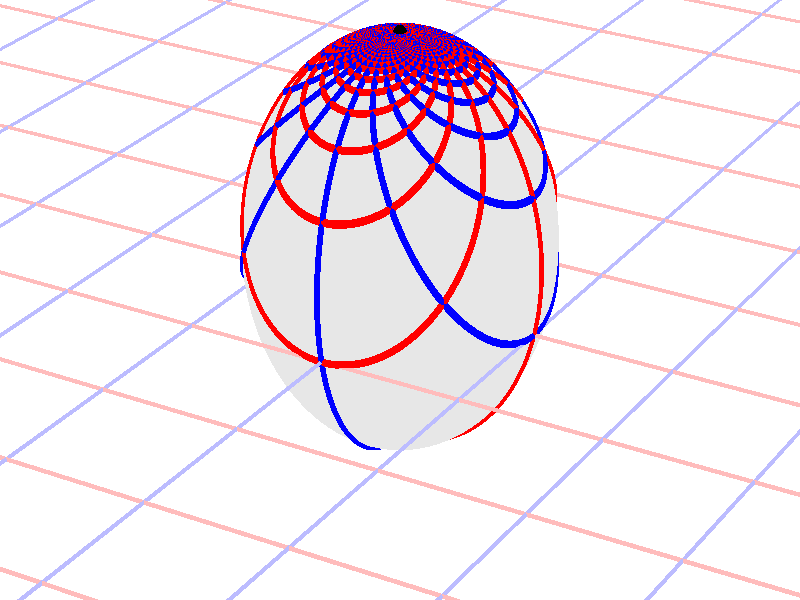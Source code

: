 #version 3.7;
global_settings{assumed_gamma 1.0}
camera{perspective location <16.275953626987476496879026, 9.396926207859083390872001, 6.840402866513374036117057> right <0.133333333333333331482962, -0.230940107675850353485814, -0.000000000000000000000000> up <-0.044429719908903583802662, -0.025651510749425152774217, 0.140953893117886280839102> direction <0.813797681349373802639491, 0.469846310392954158441370, 0.342020143325668712908083> sky <-0.296198132726023855010311, -0.171010071662834328698466, 0.939692620785908427905042> look_at <15.462155945638102139128023, 8.927079897466128954874875, 6.498382723187705600764730>}
light_source{<16.275953626987476496879026, 9.396926207859083390872001, 6.840402866513374036117057> rgb<1.0,1.0,1.0>}
background{rgb<1,1,1>}
union{object{sphere{<0.000000000000000000000000, 0.000000000000000000000000, 0.324930751996919064961133>,1.051465640709806192987230} pigment{rgbft<0.8,0.8,0.8,0.2,0.2>}}object{union{cylinder{<-50.000000000000000000000000, 50.000000000000000000000000, 0.000000000000000000000000>,<-50.000000000000000000000000, -50.000000000000000000000000, 0.000000000000000000000000>,0.010000000000000000208167}cylinder{<-49.000000000000000000000000, 50.000000000000000000000000, 0.000000000000000000000000>,<-49.000000000000000000000000, -50.000000000000000000000000, 0.000000000000000000000000>,0.010000000000000000208167}cylinder{<-48.000000000000000000000000, 50.000000000000000000000000, 0.000000000000000000000000>,<-48.000000000000000000000000, -50.000000000000000000000000, 0.000000000000000000000000>,0.010000000000000000208167}cylinder{<-47.000000000000000000000000, 50.000000000000000000000000, 0.000000000000000000000000>,<-47.000000000000000000000000, -50.000000000000000000000000, 0.000000000000000000000000>,0.010000000000000000208167}cylinder{<-46.000000000000000000000000, 50.000000000000000000000000, 0.000000000000000000000000>,<-46.000000000000000000000000, -50.000000000000000000000000, 0.000000000000000000000000>,0.010000000000000000208167}cylinder{<-45.000000000000000000000000, 50.000000000000000000000000, 0.000000000000000000000000>,<-45.000000000000000000000000, -50.000000000000000000000000, 0.000000000000000000000000>,0.010000000000000000208167}cylinder{<-44.000000000000000000000000, 50.000000000000000000000000, 0.000000000000000000000000>,<-44.000000000000000000000000, -50.000000000000000000000000, 0.000000000000000000000000>,0.010000000000000000208167}cylinder{<-43.000000000000000000000000, 50.000000000000000000000000, 0.000000000000000000000000>,<-43.000000000000000000000000, -50.000000000000000000000000, 0.000000000000000000000000>,0.010000000000000000208167}cylinder{<-42.000000000000000000000000, 50.000000000000000000000000, 0.000000000000000000000000>,<-42.000000000000000000000000, -50.000000000000000000000000, 0.000000000000000000000000>,0.010000000000000000208167}cylinder{<-41.000000000000000000000000, 50.000000000000000000000000, 0.000000000000000000000000>,<-41.000000000000000000000000, -50.000000000000000000000000, 0.000000000000000000000000>,0.010000000000000000208167}cylinder{<-40.000000000000000000000000, 50.000000000000000000000000, 0.000000000000000000000000>,<-40.000000000000000000000000, -50.000000000000000000000000, 0.000000000000000000000000>,0.010000000000000000208167}cylinder{<-39.000000000000000000000000, 50.000000000000000000000000, 0.000000000000000000000000>,<-39.000000000000000000000000, -50.000000000000000000000000, 0.000000000000000000000000>,0.010000000000000000208167}cylinder{<-38.000000000000000000000000, 50.000000000000000000000000, 0.000000000000000000000000>,<-38.000000000000000000000000, -50.000000000000000000000000, 0.000000000000000000000000>,0.010000000000000000208167}cylinder{<-37.000000000000000000000000, 50.000000000000000000000000, 0.000000000000000000000000>,<-37.000000000000000000000000, -50.000000000000000000000000, 0.000000000000000000000000>,0.010000000000000000208167}cylinder{<-36.000000000000000000000000, 50.000000000000000000000000, 0.000000000000000000000000>,<-36.000000000000000000000000, -50.000000000000000000000000, 0.000000000000000000000000>,0.010000000000000000208167}cylinder{<-35.000000000000000000000000, 50.000000000000000000000000, 0.000000000000000000000000>,<-35.000000000000000000000000, -50.000000000000000000000000, 0.000000000000000000000000>,0.010000000000000000208167}cylinder{<-34.000000000000000000000000, 50.000000000000000000000000, 0.000000000000000000000000>,<-34.000000000000000000000000, -50.000000000000000000000000, 0.000000000000000000000000>,0.010000000000000000208167}cylinder{<-33.000000000000000000000000, 50.000000000000000000000000, 0.000000000000000000000000>,<-33.000000000000000000000000, -50.000000000000000000000000, 0.000000000000000000000000>,0.010000000000000000208167}cylinder{<-32.000000000000000000000000, 50.000000000000000000000000, 0.000000000000000000000000>,<-32.000000000000000000000000, -50.000000000000000000000000, 0.000000000000000000000000>,0.010000000000000000208167}cylinder{<-31.000000000000000000000000, 50.000000000000000000000000, 0.000000000000000000000000>,<-31.000000000000000000000000, -50.000000000000000000000000, 0.000000000000000000000000>,0.010000000000000000208167}cylinder{<-30.000000000000000000000000, 50.000000000000000000000000, 0.000000000000000000000000>,<-30.000000000000000000000000, -50.000000000000000000000000, 0.000000000000000000000000>,0.010000000000000000208167}cylinder{<-29.000000000000000000000000, 50.000000000000000000000000, 0.000000000000000000000000>,<-29.000000000000000000000000, -50.000000000000000000000000, 0.000000000000000000000000>,0.010000000000000000208167}cylinder{<-28.000000000000000000000000, 50.000000000000000000000000, 0.000000000000000000000000>,<-28.000000000000000000000000, -50.000000000000000000000000, 0.000000000000000000000000>,0.010000000000000000208167}cylinder{<-27.000000000000000000000000, 50.000000000000000000000000, 0.000000000000000000000000>,<-27.000000000000000000000000, -50.000000000000000000000000, 0.000000000000000000000000>,0.010000000000000000208167}cylinder{<-26.000000000000000000000000, 50.000000000000000000000000, 0.000000000000000000000000>,<-26.000000000000000000000000, -50.000000000000000000000000, 0.000000000000000000000000>,0.010000000000000000208167}cylinder{<-25.000000000000000000000000, 50.000000000000000000000000, 0.000000000000000000000000>,<-25.000000000000000000000000, -50.000000000000000000000000, 0.000000000000000000000000>,0.010000000000000000208167}cylinder{<-24.000000000000000000000000, 50.000000000000000000000000, 0.000000000000000000000000>,<-24.000000000000000000000000, -50.000000000000000000000000, 0.000000000000000000000000>,0.010000000000000000208167}cylinder{<-23.000000000000000000000000, 50.000000000000000000000000, 0.000000000000000000000000>,<-23.000000000000000000000000, -50.000000000000000000000000, 0.000000000000000000000000>,0.010000000000000000208167}cylinder{<-22.000000000000000000000000, 50.000000000000000000000000, 0.000000000000000000000000>,<-22.000000000000000000000000, -50.000000000000000000000000, 0.000000000000000000000000>,0.010000000000000000208167}cylinder{<-21.000000000000000000000000, 50.000000000000000000000000, 0.000000000000000000000000>,<-21.000000000000000000000000, -50.000000000000000000000000, 0.000000000000000000000000>,0.010000000000000000208167}cylinder{<-20.000000000000000000000000, 50.000000000000000000000000, 0.000000000000000000000000>,<-20.000000000000000000000000, -50.000000000000000000000000, 0.000000000000000000000000>,0.010000000000000000208167}cylinder{<-19.000000000000000000000000, 50.000000000000000000000000, 0.000000000000000000000000>,<-19.000000000000000000000000, -50.000000000000000000000000, 0.000000000000000000000000>,0.010000000000000000208167}cylinder{<-18.000000000000000000000000, 50.000000000000000000000000, 0.000000000000000000000000>,<-18.000000000000000000000000, -50.000000000000000000000000, 0.000000000000000000000000>,0.010000000000000000208167}cylinder{<-17.000000000000000000000000, 50.000000000000000000000000, 0.000000000000000000000000>,<-17.000000000000000000000000, -50.000000000000000000000000, 0.000000000000000000000000>,0.010000000000000000208167}cylinder{<-16.000000000000000000000000, 50.000000000000000000000000, 0.000000000000000000000000>,<-16.000000000000000000000000, -50.000000000000000000000000, 0.000000000000000000000000>,0.010000000000000000208167}cylinder{<-15.000000000000000000000000, 50.000000000000000000000000, 0.000000000000000000000000>,<-15.000000000000000000000000, -50.000000000000000000000000, 0.000000000000000000000000>,0.010000000000000000208167}cylinder{<-14.000000000000000000000000, 50.000000000000000000000000, 0.000000000000000000000000>,<-14.000000000000000000000000, -50.000000000000000000000000, 0.000000000000000000000000>,0.010000000000000000208167}cylinder{<-13.000000000000000000000000, 50.000000000000000000000000, 0.000000000000000000000000>,<-13.000000000000000000000000, -50.000000000000000000000000, 0.000000000000000000000000>,0.010000000000000000208167}cylinder{<-12.000000000000000000000000, 50.000000000000000000000000, 0.000000000000000000000000>,<-12.000000000000000000000000, -50.000000000000000000000000, 0.000000000000000000000000>,0.010000000000000000208167}cylinder{<-11.000000000000000000000000, 50.000000000000000000000000, 0.000000000000000000000000>,<-11.000000000000000000000000, -50.000000000000000000000000, 0.000000000000000000000000>,0.010000000000000000208167}cylinder{<-10.000000000000000000000000, 50.000000000000000000000000, 0.000000000000000000000000>,<-10.000000000000000000000000, -50.000000000000000000000000, 0.000000000000000000000000>,0.010000000000000000208167}cylinder{<-9.000000000000000000000000, 50.000000000000000000000000, 0.000000000000000000000000>,<-9.000000000000000000000000, -50.000000000000000000000000, 0.000000000000000000000000>,0.010000000000000000208167}cylinder{<-8.000000000000000000000000, 50.000000000000000000000000, 0.000000000000000000000000>,<-8.000000000000000000000000, -50.000000000000000000000000, 0.000000000000000000000000>,0.010000000000000000208167}cylinder{<-7.000000000000000000000000, 50.000000000000000000000000, 0.000000000000000000000000>,<-7.000000000000000000000000, -50.000000000000000000000000, 0.000000000000000000000000>,0.010000000000000000208167}cylinder{<-6.000000000000000000000000, 50.000000000000000000000000, 0.000000000000000000000000>,<-6.000000000000000000000000, -50.000000000000000000000000, 0.000000000000000000000000>,0.010000000000000000208167}cylinder{<-5.000000000000000000000000, 50.000000000000000000000000, 0.000000000000000000000000>,<-5.000000000000000000000000, -50.000000000000000000000000, 0.000000000000000000000000>,0.010000000000000000208167}cylinder{<-4.000000000000000000000000, 50.000000000000000000000000, 0.000000000000000000000000>,<-4.000000000000000000000000, -50.000000000000000000000000, 0.000000000000000000000000>,0.010000000000000000208167}cylinder{<-3.000000000000000000000000, 50.000000000000000000000000, 0.000000000000000000000000>,<-3.000000000000000000000000, -50.000000000000000000000000, 0.000000000000000000000000>,0.010000000000000000208167}cylinder{<-2.000000000000000000000000, 50.000000000000000000000000, 0.000000000000000000000000>,<-2.000000000000000000000000, -50.000000000000000000000000, 0.000000000000000000000000>,0.010000000000000000208167}cylinder{<-1.000000000000000000000000, 50.000000000000000000000000, 0.000000000000000000000000>,<-1.000000000000000000000000, -50.000000000000000000000000, 0.000000000000000000000000>,0.010000000000000000208167}cylinder{<0.000000000000000000000000, 50.000000000000000000000000, 0.000000000000000000000000>,<0.000000000000000000000000, -50.000000000000000000000000, 0.000000000000000000000000>,0.010000000000000000208167}cylinder{<1.000000000000000000000000, 50.000000000000000000000000, 0.000000000000000000000000>,<1.000000000000000000000000, -50.000000000000000000000000, 0.000000000000000000000000>,0.010000000000000000208167}cylinder{<2.000000000000000000000000, 50.000000000000000000000000, 0.000000000000000000000000>,<2.000000000000000000000000, -50.000000000000000000000000, 0.000000000000000000000000>,0.010000000000000000208167}cylinder{<3.000000000000000000000000, 50.000000000000000000000000, 0.000000000000000000000000>,<3.000000000000000000000000, -50.000000000000000000000000, 0.000000000000000000000000>,0.010000000000000000208167}cylinder{<4.000000000000000000000000, 50.000000000000000000000000, 0.000000000000000000000000>,<4.000000000000000000000000, -50.000000000000000000000000, 0.000000000000000000000000>,0.010000000000000000208167}cylinder{<5.000000000000000000000000, 50.000000000000000000000000, 0.000000000000000000000000>,<5.000000000000000000000000, -50.000000000000000000000000, 0.000000000000000000000000>,0.010000000000000000208167}cylinder{<6.000000000000000000000000, 50.000000000000000000000000, 0.000000000000000000000000>,<6.000000000000000000000000, -50.000000000000000000000000, 0.000000000000000000000000>,0.010000000000000000208167}cylinder{<7.000000000000000000000000, 50.000000000000000000000000, 0.000000000000000000000000>,<7.000000000000000000000000, -50.000000000000000000000000, 0.000000000000000000000000>,0.010000000000000000208167}cylinder{<8.000000000000000000000000, 50.000000000000000000000000, 0.000000000000000000000000>,<8.000000000000000000000000, -50.000000000000000000000000, 0.000000000000000000000000>,0.010000000000000000208167}cylinder{<9.000000000000000000000000, 50.000000000000000000000000, 0.000000000000000000000000>,<9.000000000000000000000000, -50.000000000000000000000000, 0.000000000000000000000000>,0.010000000000000000208167}cylinder{<10.000000000000000000000000, 50.000000000000000000000000, 0.000000000000000000000000>,<10.000000000000000000000000, -50.000000000000000000000000, 0.000000000000000000000000>,0.010000000000000000208167}cylinder{<11.000000000000000000000000, 50.000000000000000000000000, 0.000000000000000000000000>,<11.000000000000000000000000, -50.000000000000000000000000, 0.000000000000000000000000>,0.010000000000000000208167}cylinder{<12.000000000000000000000000, 50.000000000000000000000000, 0.000000000000000000000000>,<12.000000000000000000000000, -50.000000000000000000000000, 0.000000000000000000000000>,0.010000000000000000208167}cylinder{<13.000000000000000000000000, 50.000000000000000000000000, 0.000000000000000000000000>,<13.000000000000000000000000, -50.000000000000000000000000, 0.000000000000000000000000>,0.010000000000000000208167}cylinder{<14.000000000000000000000000, 50.000000000000000000000000, 0.000000000000000000000000>,<14.000000000000000000000000, -50.000000000000000000000000, 0.000000000000000000000000>,0.010000000000000000208167}cylinder{<15.000000000000000000000000, 50.000000000000000000000000, 0.000000000000000000000000>,<15.000000000000000000000000, -50.000000000000000000000000, 0.000000000000000000000000>,0.010000000000000000208167}cylinder{<16.000000000000000000000000, 50.000000000000000000000000, 0.000000000000000000000000>,<16.000000000000000000000000, -50.000000000000000000000000, 0.000000000000000000000000>,0.010000000000000000208167}cylinder{<17.000000000000000000000000, 50.000000000000000000000000, 0.000000000000000000000000>,<17.000000000000000000000000, -50.000000000000000000000000, 0.000000000000000000000000>,0.010000000000000000208167}cylinder{<18.000000000000000000000000, 50.000000000000000000000000, 0.000000000000000000000000>,<18.000000000000000000000000, -50.000000000000000000000000, 0.000000000000000000000000>,0.010000000000000000208167}cylinder{<19.000000000000000000000000, 50.000000000000000000000000, 0.000000000000000000000000>,<19.000000000000000000000000, -50.000000000000000000000000, 0.000000000000000000000000>,0.010000000000000000208167}cylinder{<20.000000000000000000000000, 50.000000000000000000000000, 0.000000000000000000000000>,<20.000000000000000000000000, -50.000000000000000000000000, 0.000000000000000000000000>,0.010000000000000000208167}cylinder{<21.000000000000000000000000, 50.000000000000000000000000, 0.000000000000000000000000>,<21.000000000000000000000000, -50.000000000000000000000000, 0.000000000000000000000000>,0.010000000000000000208167}cylinder{<22.000000000000000000000000, 50.000000000000000000000000, 0.000000000000000000000000>,<22.000000000000000000000000, -50.000000000000000000000000, 0.000000000000000000000000>,0.010000000000000000208167}cylinder{<23.000000000000000000000000, 50.000000000000000000000000, 0.000000000000000000000000>,<23.000000000000000000000000, -50.000000000000000000000000, 0.000000000000000000000000>,0.010000000000000000208167}cylinder{<24.000000000000000000000000, 50.000000000000000000000000, 0.000000000000000000000000>,<24.000000000000000000000000, -50.000000000000000000000000, 0.000000000000000000000000>,0.010000000000000000208167}cylinder{<25.000000000000000000000000, 50.000000000000000000000000, 0.000000000000000000000000>,<25.000000000000000000000000, -50.000000000000000000000000, 0.000000000000000000000000>,0.010000000000000000208167}cylinder{<26.000000000000000000000000, 50.000000000000000000000000, 0.000000000000000000000000>,<26.000000000000000000000000, -50.000000000000000000000000, 0.000000000000000000000000>,0.010000000000000000208167}cylinder{<27.000000000000000000000000, 50.000000000000000000000000, 0.000000000000000000000000>,<27.000000000000000000000000, -50.000000000000000000000000, 0.000000000000000000000000>,0.010000000000000000208167}cylinder{<28.000000000000000000000000, 50.000000000000000000000000, 0.000000000000000000000000>,<28.000000000000000000000000, -50.000000000000000000000000, 0.000000000000000000000000>,0.010000000000000000208167}cylinder{<29.000000000000000000000000, 50.000000000000000000000000, 0.000000000000000000000000>,<29.000000000000000000000000, -50.000000000000000000000000, 0.000000000000000000000000>,0.010000000000000000208167}cylinder{<30.000000000000000000000000, 50.000000000000000000000000, 0.000000000000000000000000>,<30.000000000000000000000000, -50.000000000000000000000000, 0.000000000000000000000000>,0.010000000000000000208167}cylinder{<31.000000000000000000000000, 50.000000000000000000000000, 0.000000000000000000000000>,<31.000000000000000000000000, -50.000000000000000000000000, 0.000000000000000000000000>,0.010000000000000000208167}cylinder{<32.000000000000000000000000, 50.000000000000000000000000, 0.000000000000000000000000>,<32.000000000000000000000000, -50.000000000000000000000000, 0.000000000000000000000000>,0.010000000000000000208167}cylinder{<33.000000000000000000000000, 50.000000000000000000000000, 0.000000000000000000000000>,<33.000000000000000000000000, -50.000000000000000000000000, 0.000000000000000000000000>,0.010000000000000000208167}cylinder{<34.000000000000000000000000, 50.000000000000000000000000, 0.000000000000000000000000>,<34.000000000000000000000000, -50.000000000000000000000000, 0.000000000000000000000000>,0.010000000000000000208167}cylinder{<35.000000000000000000000000, 50.000000000000000000000000, 0.000000000000000000000000>,<35.000000000000000000000000, -50.000000000000000000000000, 0.000000000000000000000000>,0.010000000000000000208167}cylinder{<36.000000000000000000000000, 50.000000000000000000000000, 0.000000000000000000000000>,<36.000000000000000000000000, -50.000000000000000000000000, 0.000000000000000000000000>,0.010000000000000000208167}cylinder{<37.000000000000000000000000, 50.000000000000000000000000, 0.000000000000000000000000>,<37.000000000000000000000000, -50.000000000000000000000000, 0.000000000000000000000000>,0.010000000000000000208167}cylinder{<38.000000000000000000000000, 50.000000000000000000000000, 0.000000000000000000000000>,<38.000000000000000000000000, -50.000000000000000000000000, 0.000000000000000000000000>,0.010000000000000000208167}cylinder{<39.000000000000000000000000, 50.000000000000000000000000, 0.000000000000000000000000>,<39.000000000000000000000000, -50.000000000000000000000000, 0.000000000000000000000000>,0.010000000000000000208167}cylinder{<40.000000000000000000000000, 50.000000000000000000000000, 0.000000000000000000000000>,<40.000000000000000000000000, -50.000000000000000000000000, 0.000000000000000000000000>,0.010000000000000000208167}cylinder{<41.000000000000000000000000, 50.000000000000000000000000, 0.000000000000000000000000>,<41.000000000000000000000000, -50.000000000000000000000000, 0.000000000000000000000000>,0.010000000000000000208167}cylinder{<42.000000000000000000000000, 50.000000000000000000000000, 0.000000000000000000000000>,<42.000000000000000000000000, -50.000000000000000000000000, 0.000000000000000000000000>,0.010000000000000000208167}cylinder{<43.000000000000000000000000, 50.000000000000000000000000, 0.000000000000000000000000>,<43.000000000000000000000000, -50.000000000000000000000000, 0.000000000000000000000000>,0.010000000000000000208167}cylinder{<44.000000000000000000000000, 50.000000000000000000000000, 0.000000000000000000000000>,<44.000000000000000000000000, -50.000000000000000000000000, 0.000000000000000000000000>,0.010000000000000000208167}cylinder{<45.000000000000000000000000, 50.000000000000000000000000, 0.000000000000000000000000>,<45.000000000000000000000000, -50.000000000000000000000000, 0.000000000000000000000000>,0.010000000000000000208167}cylinder{<46.000000000000000000000000, 50.000000000000000000000000, 0.000000000000000000000000>,<46.000000000000000000000000, -50.000000000000000000000000, 0.000000000000000000000000>,0.010000000000000000208167}cylinder{<47.000000000000000000000000, 50.000000000000000000000000, 0.000000000000000000000000>,<47.000000000000000000000000, -50.000000000000000000000000, 0.000000000000000000000000>,0.010000000000000000208167}cylinder{<48.000000000000000000000000, 50.000000000000000000000000, 0.000000000000000000000000>,<48.000000000000000000000000, -50.000000000000000000000000, 0.000000000000000000000000>,0.010000000000000000208167}cylinder{<49.000000000000000000000000, 50.000000000000000000000000, 0.000000000000000000000000>,<49.000000000000000000000000, -50.000000000000000000000000, 0.000000000000000000000000>,0.010000000000000000208167}cylinder{<50.000000000000000000000000, 50.000000000000000000000000, 0.000000000000000000000000>,<50.000000000000000000000000, -50.000000000000000000000000, 0.000000000000000000000000>,0.010000000000000000208167}} pigment{rgb<1.0,0.5,0.5>}}object{union{cylinder{<50.000000000000000000000000, -50.000000000000000000000000, 0.000000000000000000000000>,<-50.000000000000000000000000, -50.000000000000000000000000, 0.000000000000000000000000>,0.010000000000000000208167}cylinder{<50.000000000000000000000000, -49.000000000000000000000000, 0.000000000000000000000000>,<-50.000000000000000000000000, -49.000000000000000000000000, 0.000000000000000000000000>,0.010000000000000000208167}cylinder{<50.000000000000000000000000, -48.000000000000000000000000, 0.000000000000000000000000>,<-50.000000000000000000000000, -48.000000000000000000000000, 0.000000000000000000000000>,0.010000000000000000208167}cylinder{<50.000000000000000000000000, -47.000000000000000000000000, 0.000000000000000000000000>,<-50.000000000000000000000000, -47.000000000000000000000000, 0.000000000000000000000000>,0.010000000000000000208167}cylinder{<50.000000000000000000000000, -46.000000000000000000000000, 0.000000000000000000000000>,<-50.000000000000000000000000, -46.000000000000000000000000, 0.000000000000000000000000>,0.010000000000000000208167}cylinder{<50.000000000000000000000000, -45.000000000000000000000000, 0.000000000000000000000000>,<-50.000000000000000000000000, -45.000000000000000000000000, 0.000000000000000000000000>,0.010000000000000000208167}cylinder{<50.000000000000000000000000, -44.000000000000000000000000, 0.000000000000000000000000>,<-50.000000000000000000000000, -44.000000000000000000000000, 0.000000000000000000000000>,0.010000000000000000208167}cylinder{<50.000000000000000000000000, -43.000000000000000000000000, 0.000000000000000000000000>,<-50.000000000000000000000000, -43.000000000000000000000000, 0.000000000000000000000000>,0.010000000000000000208167}cylinder{<50.000000000000000000000000, -42.000000000000000000000000, 0.000000000000000000000000>,<-50.000000000000000000000000, -42.000000000000000000000000, 0.000000000000000000000000>,0.010000000000000000208167}cylinder{<50.000000000000000000000000, -41.000000000000000000000000, 0.000000000000000000000000>,<-50.000000000000000000000000, -41.000000000000000000000000, 0.000000000000000000000000>,0.010000000000000000208167}cylinder{<50.000000000000000000000000, -40.000000000000000000000000, 0.000000000000000000000000>,<-50.000000000000000000000000, -40.000000000000000000000000, 0.000000000000000000000000>,0.010000000000000000208167}cylinder{<50.000000000000000000000000, -39.000000000000000000000000, 0.000000000000000000000000>,<-50.000000000000000000000000, -39.000000000000000000000000, 0.000000000000000000000000>,0.010000000000000000208167}cylinder{<50.000000000000000000000000, -38.000000000000000000000000, 0.000000000000000000000000>,<-50.000000000000000000000000, -38.000000000000000000000000, 0.000000000000000000000000>,0.010000000000000000208167}cylinder{<50.000000000000000000000000, -37.000000000000000000000000, 0.000000000000000000000000>,<-50.000000000000000000000000, -37.000000000000000000000000, 0.000000000000000000000000>,0.010000000000000000208167}cylinder{<50.000000000000000000000000, -36.000000000000000000000000, 0.000000000000000000000000>,<-50.000000000000000000000000, -36.000000000000000000000000, 0.000000000000000000000000>,0.010000000000000000208167}cylinder{<50.000000000000000000000000, -35.000000000000000000000000, 0.000000000000000000000000>,<-50.000000000000000000000000, -35.000000000000000000000000, 0.000000000000000000000000>,0.010000000000000000208167}cylinder{<50.000000000000000000000000, -34.000000000000000000000000, 0.000000000000000000000000>,<-50.000000000000000000000000, -34.000000000000000000000000, 0.000000000000000000000000>,0.010000000000000000208167}cylinder{<50.000000000000000000000000, -33.000000000000000000000000, 0.000000000000000000000000>,<-50.000000000000000000000000, -33.000000000000000000000000, 0.000000000000000000000000>,0.010000000000000000208167}cylinder{<50.000000000000000000000000, -32.000000000000000000000000, 0.000000000000000000000000>,<-50.000000000000000000000000, -32.000000000000000000000000, 0.000000000000000000000000>,0.010000000000000000208167}cylinder{<50.000000000000000000000000, -31.000000000000000000000000, 0.000000000000000000000000>,<-50.000000000000000000000000, -31.000000000000000000000000, 0.000000000000000000000000>,0.010000000000000000208167}cylinder{<50.000000000000000000000000, -30.000000000000000000000000, 0.000000000000000000000000>,<-50.000000000000000000000000, -30.000000000000000000000000, 0.000000000000000000000000>,0.010000000000000000208167}cylinder{<50.000000000000000000000000, -29.000000000000000000000000, 0.000000000000000000000000>,<-50.000000000000000000000000, -29.000000000000000000000000, 0.000000000000000000000000>,0.010000000000000000208167}cylinder{<50.000000000000000000000000, -28.000000000000000000000000, 0.000000000000000000000000>,<-50.000000000000000000000000, -28.000000000000000000000000, 0.000000000000000000000000>,0.010000000000000000208167}cylinder{<50.000000000000000000000000, -27.000000000000000000000000, 0.000000000000000000000000>,<-50.000000000000000000000000, -27.000000000000000000000000, 0.000000000000000000000000>,0.010000000000000000208167}cylinder{<50.000000000000000000000000, -26.000000000000000000000000, 0.000000000000000000000000>,<-50.000000000000000000000000, -26.000000000000000000000000, 0.000000000000000000000000>,0.010000000000000000208167}cylinder{<50.000000000000000000000000, -25.000000000000000000000000, 0.000000000000000000000000>,<-50.000000000000000000000000, -25.000000000000000000000000, 0.000000000000000000000000>,0.010000000000000000208167}cylinder{<50.000000000000000000000000, -24.000000000000000000000000, 0.000000000000000000000000>,<-50.000000000000000000000000, -24.000000000000000000000000, 0.000000000000000000000000>,0.010000000000000000208167}cylinder{<50.000000000000000000000000, -23.000000000000000000000000, 0.000000000000000000000000>,<-50.000000000000000000000000, -23.000000000000000000000000, 0.000000000000000000000000>,0.010000000000000000208167}cylinder{<50.000000000000000000000000, -22.000000000000000000000000, 0.000000000000000000000000>,<-50.000000000000000000000000, -22.000000000000000000000000, 0.000000000000000000000000>,0.010000000000000000208167}cylinder{<50.000000000000000000000000, -21.000000000000000000000000, 0.000000000000000000000000>,<-50.000000000000000000000000, -21.000000000000000000000000, 0.000000000000000000000000>,0.010000000000000000208167}cylinder{<50.000000000000000000000000, -20.000000000000000000000000, 0.000000000000000000000000>,<-50.000000000000000000000000, -20.000000000000000000000000, 0.000000000000000000000000>,0.010000000000000000208167}cylinder{<50.000000000000000000000000, -19.000000000000000000000000, 0.000000000000000000000000>,<-50.000000000000000000000000, -19.000000000000000000000000, 0.000000000000000000000000>,0.010000000000000000208167}cylinder{<50.000000000000000000000000, -18.000000000000000000000000, 0.000000000000000000000000>,<-50.000000000000000000000000, -18.000000000000000000000000, 0.000000000000000000000000>,0.010000000000000000208167}cylinder{<50.000000000000000000000000, -17.000000000000000000000000, 0.000000000000000000000000>,<-50.000000000000000000000000, -17.000000000000000000000000, 0.000000000000000000000000>,0.010000000000000000208167}cylinder{<50.000000000000000000000000, -16.000000000000000000000000, 0.000000000000000000000000>,<-50.000000000000000000000000, -16.000000000000000000000000, 0.000000000000000000000000>,0.010000000000000000208167}cylinder{<50.000000000000000000000000, -15.000000000000000000000000, 0.000000000000000000000000>,<-50.000000000000000000000000, -15.000000000000000000000000, 0.000000000000000000000000>,0.010000000000000000208167}cylinder{<50.000000000000000000000000, -14.000000000000000000000000, 0.000000000000000000000000>,<-50.000000000000000000000000, -14.000000000000000000000000, 0.000000000000000000000000>,0.010000000000000000208167}cylinder{<50.000000000000000000000000, -13.000000000000000000000000, 0.000000000000000000000000>,<-50.000000000000000000000000, -13.000000000000000000000000, 0.000000000000000000000000>,0.010000000000000000208167}cylinder{<50.000000000000000000000000, -12.000000000000000000000000, 0.000000000000000000000000>,<-50.000000000000000000000000, -12.000000000000000000000000, 0.000000000000000000000000>,0.010000000000000000208167}cylinder{<50.000000000000000000000000, -11.000000000000000000000000, 0.000000000000000000000000>,<-50.000000000000000000000000, -11.000000000000000000000000, 0.000000000000000000000000>,0.010000000000000000208167}cylinder{<50.000000000000000000000000, -10.000000000000000000000000, 0.000000000000000000000000>,<-50.000000000000000000000000, -10.000000000000000000000000, 0.000000000000000000000000>,0.010000000000000000208167}cylinder{<50.000000000000000000000000, -9.000000000000000000000000, 0.000000000000000000000000>,<-50.000000000000000000000000, -9.000000000000000000000000, 0.000000000000000000000000>,0.010000000000000000208167}cylinder{<50.000000000000000000000000, -8.000000000000000000000000, 0.000000000000000000000000>,<-50.000000000000000000000000, -8.000000000000000000000000, 0.000000000000000000000000>,0.010000000000000000208167}cylinder{<50.000000000000000000000000, -7.000000000000000000000000, 0.000000000000000000000000>,<-50.000000000000000000000000, -7.000000000000000000000000, 0.000000000000000000000000>,0.010000000000000000208167}cylinder{<50.000000000000000000000000, -6.000000000000000000000000, 0.000000000000000000000000>,<-50.000000000000000000000000, -6.000000000000000000000000, 0.000000000000000000000000>,0.010000000000000000208167}cylinder{<50.000000000000000000000000, -5.000000000000000000000000, 0.000000000000000000000000>,<-50.000000000000000000000000, -5.000000000000000000000000, 0.000000000000000000000000>,0.010000000000000000208167}cylinder{<50.000000000000000000000000, -4.000000000000000000000000, 0.000000000000000000000000>,<-50.000000000000000000000000, -4.000000000000000000000000, 0.000000000000000000000000>,0.010000000000000000208167}cylinder{<50.000000000000000000000000, -3.000000000000000000000000, 0.000000000000000000000000>,<-50.000000000000000000000000, -3.000000000000000000000000, 0.000000000000000000000000>,0.010000000000000000208167}cylinder{<50.000000000000000000000000, -2.000000000000000000000000, 0.000000000000000000000000>,<-50.000000000000000000000000, -2.000000000000000000000000, 0.000000000000000000000000>,0.010000000000000000208167}cylinder{<50.000000000000000000000000, -1.000000000000000000000000, 0.000000000000000000000000>,<-50.000000000000000000000000, -1.000000000000000000000000, 0.000000000000000000000000>,0.010000000000000000208167}cylinder{<50.000000000000000000000000, 0.000000000000000000000000, 0.000000000000000000000000>,<-50.000000000000000000000000, 0.000000000000000000000000, 0.000000000000000000000000>,0.010000000000000000208167}cylinder{<50.000000000000000000000000, 1.000000000000000000000000, 0.000000000000000000000000>,<-50.000000000000000000000000, 1.000000000000000000000000, 0.000000000000000000000000>,0.010000000000000000208167}cylinder{<50.000000000000000000000000, 2.000000000000000000000000, 0.000000000000000000000000>,<-50.000000000000000000000000, 2.000000000000000000000000, 0.000000000000000000000000>,0.010000000000000000208167}cylinder{<50.000000000000000000000000, 3.000000000000000000000000, 0.000000000000000000000000>,<-50.000000000000000000000000, 3.000000000000000000000000, 0.000000000000000000000000>,0.010000000000000000208167}cylinder{<50.000000000000000000000000, 4.000000000000000000000000, 0.000000000000000000000000>,<-50.000000000000000000000000, 4.000000000000000000000000, 0.000000000000000000000000>,0.010000000000000000208167}cylinder{<50.000000000000000000000000, 5.000000000000000000000000, 0.000000000000000000000000>,<-50.000000000000000000000000, 5.000000000000000000000000, 0.000000000000000000000000>,0.010000000000000000208167}cylinder{<50.000000000000000000000000, 6.000000000000000000000000, 0.000000000000000000000000>,<-50.000000000000000000000000, 6.000000000000000000000000, 0.000000000000000000000000>,0.010000000000000000208167}cylinder{<50.000000000000000000000000, 7.000000000000000000000000, 0.000000000000000000000000>,<-50.000000000000000000000000, 7.000000000000000000000000, 0.000000000000000000000000>,0.010000000000000000208167}cylinder{<50.000000000000000000000000, 8.000000000000000000000000, 0.000000000000000000000000>,<-50.000000000000000000000000, 8.000000000000000000000000, 0.000000000000000000000000>,0.010000000000000000208167}cylinder{<50.000000000000000000000000, 9.000000000000000000000000, 0.000000000000000000000000>,<-50.000000000000000000000000, 9.000000000000000000000000, 0.000000000000000000000000>,0.010000000000000000208167}cylinder{<50.000000000000000000000000, 10.000000000000000000000000, 0.000000000000000000000000>,<-50.000000000000000000000000, 10.000000000000000000000000, 0.000000000000000000000000>,0.010000000000000000208167}cylinder{<50.000000000000000000000000, 11.000000000000000000000000, 0.000000000000000000000000>,<-50.000000000000000000000000, 11.000000000000000000000000, 0.000000000000000000000000>,0.010000000000000000208167}cylinder{<50.000000000000000000000000, 12.000000000000000000000000, 0.000000000000000000000000>,<-50.000000000000000000000000, 12.000000000000000000000000, 0.000000000000000000000000>,0.010000000000000000208167}cylinder{<50.000000000000000000000000, 13.000000000000000000000000, 0.000000000000000000000000>,<-50.000000000000000000000000, 13.000000000000000000000000, 0.000000000000000000000000>,0.010000000000000000208167}cylinder{<50.000000000000000000000000, 14.000000000000000000000000, 0.000000000000000000000000>,<-50.000000000000000000000000, 14.000000000000000000000000, 0.000000000000000000000000>,0.010000000000000000208167}cylinder{<50.000000000000000000000000, 15.000000000000000000000000, 0.000000000000000000000000>,<-50.000000000000000000000000, 15.000000000000000000000000, 0.000000000000000000000000>,0.010000000000000000208167}cylinder{<50.000000000000000000000000, 16.000000000000000000000000, 0.000000000000000000000000>,<-50.000000000000000000000000, 16.000000000000000000000000, 0.000000000000000000000000>,0.010000000000000000208167}cylinder{<50.000000000000000000000000, 17.000000000000000000000000, 0.000000000000000000000000>,<-50.000000000000000000000000, 17.000000000000000000000000, 0.000000000000000000000000>,0.010000000000000000208167}cylinder{<50.000000000000000000000000, 18.000000000000000000000000, 0.000000000000000000000000>,<-50.000000000000000000000000, 18.000000000000000000000000, 0.000000000000000000000000>,0.010000000000000000208167}cylinder{<50.000000000000000000000000, 19.000000000000000000000000, 0.000000000000000000000000>,<-50.000000000000000000000000, 19.000000000000000000000000, 0.000000000000000000000000>,0.010000000000000000208167}cylinder{<50.000000000000000000000000, 20.000000000000000000000000, 0.000000000000000000000000>,<-50.000000000000000000000000, 20.000000000000000000000000, 0.000000000000000000000000>,0.010000000000000000208167}cylinder{<50.000000000000000000000000, 21.000000000000000000000000, 0.000000000000000000000000>,<-50.000000000000000000000000, 21.000000000000000000000000, 0.000000000000000000000000>,0.010000000000000000208167}cylinder{<50.000000000000000000000000, 22.000000000000000000000000, 0.000000000000000000000000>,<-50.000000000000000000000000, 22.000000000000000000000000, 0.000000000000000000000000>,0.010000000000000000208167}cylinder{<50.000000000000000000000000, 23.000000000000000000000000, 0.000000000000000000000000>,<-50.000000000000000000000000, 23.000000000000000000000000, 0.000000000000000000000000>,0.010000000000000000208167}cylinder{<50.000000000000000000000000, 24.000000000000000000000000, 0.000000000000000000000000>,<-50.000000000000000000000000, 24.000000000000000000000000, 0.000000000000000000000000>,0.010000000000000000208167}cylinder{<50.000000000000000000000000, 25.000000000000000000000000, 0.000000000000000000000000>,<-50.000000000000000000000000, 25.000000000000000000000000, 0.000000000000000000000000>,0.010000000000000000208167}cylinder{<50.000000000000000000000000, 26.000000000000000000000000, 0.000000000000000000000000>,<-50.000000000000000000000000, 26.000000000000000000000000, 0.000000000000000000000000>,0.010000000000000000208167}cylinder{<50.000000000000000000000000, 27.000000000000000000000000, 0.000000000000000000000000>,<-50.000000000000000000000000, 27.000000000000000000000000, 0.000000000000000000000000>,0.010000000000000000208167}cylinder{<50.000000000000000000000000, 28.000000000000000000000000, 0.000000000000000000000000>,<-50.000000000000000000000000, 28.000000000000000000000000, 0.000000000000000000000000>,0.010000000000000000208167}cylinder{<50.000000000000000000000000, 29.000000000000000000000000, 0.000000000000000000000000>,<-50.000000000000000000000000, 29.000000000000000000000000, 0.000000000000000000000000>,0.010000000000000000208167}cylinder{<50.000000000000000000000000, 30.000000000000000000000000, 0.000000000000000000000000>,<-50.000000000000000000000000, 30.000000000000000000000000, 0.000000000000000000000000>,0.010000000000000000208167}cylinder{<50.000000000000000000000000, 31.000000000000000000000000, 0.000000000000000000000000>,<-50.000000000000000000000000, 31.000000000000000000000000, 0.000000000000000000000000>,0.010000000000000000208167}cylinder{<50.000000000000000000000000, 32.000000000000000000000000, 0.000000000000000000000000>,<-50.000000000000000000000000, 32.000000000000000000000000, 0.000000000000000000000000>,0.010000000000000000208167}cylinder{<50.000000000000000000000000, 33.000000000000000000000000, 0.000000000000000000000000>,<-50.000000000000000000000000, 33.000000000000000000000000, 0.000000000000000000000000>,0.010000000000000000208167}cylinder{<50.000000000000000000000000, 34.000000000000000000000000, 0.000000000000000000000000>,<-50.000000000000000000000000, 34.000000000000000000000000, 0.000000000000000000000000>,0.010000000000000000208167}cylinder{<50.000000000000000000000000, 35.000000000000000000000000, 0.000000000000000000000000>,<-50.000000000000000000000000, 35.000000000000000000000000, 0.000000000000000000000000>,0.010000000000000000208167}cylinder{<50.000000000000000000000000, 36.000000000000000000000000, 0.000000000000000000000000>,<-50.000000000000000000000000, 36.000000000000000000000000, 0.000000000000000000000000>,0.010000000000000000208167}cylinder{<50.000000000000000000000000, 37.000000000000000000000000, 0.000000000000000000000000>,<-50.000000000000000000000000, 37.000000000000000000000000, 0.000000000000000000000000>,0.010000000000000000208167}cylinder{<50.000000000000000000000000, 38.000000000000000000000000, 0.000000000000000000000000>,<-50.000000000000000000000000, 38.000000000000000000000000, 0.000000000000000000000000>,0.010000000000000000208167}cylinder{<50.000000000000000000000000, 39.000000000000000000000000, 0.000000000000000000000000>,<-50.000000000000000000000000, 39.000000000000000000000000, 0.000000000000000000000000>,0.010000000000000000208167}cylinder{<50.000000000000000000000000, 40.000000000000000000000000, 0.000000000000000000000000>,<-50.000000000000000000000000, 40.000000000000000000000000, 0.000000000000000000000000>,0.010000000000000000208167}cylinder{<50.000000000000000000000000, 41.000000000000000000000000, 0.000000000000000000000000>,<-50.000000000000000000000000, 41.000000000000000000000000, 0.000000000000000000000000>,0.010000000000000000208167}cylinder{<50.000000000000000000000000, 42.000000000000000000000000, 0.000000000000000000000000>,<-50.000000000000000000000000, 42.000000000000000000000000, 0.000000000000000000000000>,0.010000000000000000208167}cylinder{<50.000000000000000000000000, 43.000000000000000000000000, 0.000000000000000000000000>,<-50.000000000000000000000000, 43.000000000000000000000000, 0.000000000000000000000000>,0.010000000000000000208167}cylinder{<50.000000000000000000000000, 44.000000000000000000000000, 0.000000000000000000000000>,<-50.000000000000000000000000, 44.000000000000000000000000, 0.000000000000000000000000>,0.010000000000000000208167}cylinder{<50.000000000000000000000000, 45.000000000000000000000000, 0.000000000000000000000000>,<-50.000000000000000000000000, 45.000000000000000000000000, 0.000000000000000000000000>,0.010000000000000000208167}cylinder{<50.000000000000000000000000, 46.000000000000000000000000, 0.000000000000000000000000>,<-50.000000000000000000000000, 46.000000000000000000000000, 0.000000000000000000000000>,0.010000000000000000208167}cylinder{<50.000000000000000000000000, 47.000000000000000000000000, 0.000000000000000000000000>,<-50.000000000000000000000000, 47.000000000000000000000000, 0.000000000000000000000000>,0.010000000000000000208167}cylinder{<50.000000000000000000000000, 48.000000000000000000000000, 0.000000000000000000000000>,<-50.000000000000000000000000, 48.000000000000000000000000, 0.000000000000000000000000>,0.010000000000000000208167}cylinder{<50.000000000000000000000000, 49.000000000000000000000000, 0.000000000000000000000000>,<-50.000000000000000000000000, 49.000000000000000000000000, 0.000000000000000000000000>,0.010000000000000000208167}cylinder{<50.000000000000000000000000, 50.000000000000000000000000, 0.000000000000000000000000>,<-50.000000000000000000000000, 50.000000000000000000000000, 0.000000000000000000000000>,0.010000000000000000208167}} pigment{rgb<0.5,0.5,1.0>}}sphere{<0.000000000000000000000000, 0.000000000000000000000000, 1.376396392706725313459515>,0.050000000000000002775558}object{union{object{torus{0.028933709582873817084403,0.020000000000000000416334} matrix <0.999621321798560891203067, -0.000000000000000000000000, 0.027517503624022412317407, 0.027517503624022412317407, 0.000000000000000000000000, -0.999621321798560891203067, 0.000000000000000000000000, 1.000000000000000000000000, 0.000000000000000000000000, -0.028922753017755906818076, 0.000000000000000000000000, 1.375600209248416749829858>}object{torus{0.029523732560119607393201,0.020000000000000000416334} matrix <0.999605717061644361010053, -0.000000000000000000000000, 0.028078647005796184693560, 0.028078647005796184693560, 0.000000000000000000000000, -0.999605717061644361010053, 0.000000000000000000000000, 1.000000000000000000000000, 0.000000000000000000000000, -0.029512091856090400671109, 0.000000000000000000000000, 1.375567406242327095355904>}object{torus{0.030138310141087355092937,0.020000000000000000416334} matrix <0.999589127705041158300503, -0.000000000000000000000000, 0.028663143126235936936075, 0.028663143126235936936075, 0.000000000000000000000000, -0.999589127705041158300503, 0.000000000000000000000000, 1.000000000000000000000000, 0.000000000000000000000000, -0.030125927144476687818964, 0.000000000000000000000000, 1.375532534010115437439481>}object{torus{0.030779007036154777676717,0.020000000000000000416334} matrix <0.999571469135201784439460, -0.000000000000000000000000, 0.029272480094697381908242, 0.029272480094697381908242, 0.000000000000000000000000, -0.999571469135201784439460, 0.000000000000000000000000, 1.000000000000000000000000, 0.000000000000000000000000, -0.030765817281613549311059, 0.000000000000000000000000, 1.375495414835888219329263>}object{torus{0.031447523725264464600215,0.020000000000000000416334} matrix <0.999552647475644207020196, -0.000000000000000000000000, 0.029908275183140348163491, 0.029908275183140348163491, 0.000000000000000000000000, -0.999552647475644207020196, 0.000000000000000000000000, 1.000000000000000000000000, 0.000000000000000000000000, -0.031433455596141648968889, 0.000000000000000000000000, 1.375455851513693650289838>}object{torus{0.032145711503615205517637,0.020000000000000000416334} matrix <0.999532558320277431107570, -0.000000000000000000000000, 0.030572289049423623935597, 0.030572289049423623935597, 0.000000000000000000000000, -0.999532558320277431107570, 0.000000000000000000000000, 1.000000000000000000000000, 0.000000000000000000000000, -0.032130685258211416632790, 0.000000000000000000000000, 1.375413624722551020340688>}object{torus{0.032875589571838011171412,0.020000000000000000416334} matrix <0.999511085280533007058068, -0.000000000000000000000000, 0.031266442095815909218981, 0.031266442095815909218981, 0.000000000000000000000000, -0.999511085280533007058068, 0.000000000000000000000000, 1.000000000000000000000000, 0.000000000000000000000000, -0.032859516212147728275728, 0.000000000000000000000000, 1.375368489989005738038941>}object{torus{0.033639364503122493044174,0.020000000000000000416334} matrix <0.999488098301277050339309, -0.000000000000000000000000, 0.031992832855138292336150, 0.031992832855138292336150, 0.000000000000000000000000, -0.999488098301277050339309, 0.000000000000000000000000, 1.000000000000000000000000, 0.000000000000000000000000, -0.033622144455216176894830, 0.000000000000000000000000, 1.375320174140384654748459>}object{torus{0.034439452481531837579887,0.020000000000000000416334} matrix <0.999463451684580950207248, -0.000000000000000000000000, 0.032753759276509218645312, 0.032753759276509218645312, 0.000000000000000000000000, -0.999463451684580950207248, 0.000000000000000000000000, 1.000000000000000000000000, 0.000000000000000000000000, -0.034420974051293018458608, 0.000000000000000000000000, 1.375268371170708325834653>}object{torus{0.035278504782755196189648,0.020000000000000000416334} matrix <0.999436981781307798300418, -0.000000000000000000000000, 0.033551742844000406740257, 0.033551742844000406740257, 0.000000000000000000000000, -0.999436981781307798300418, 0.000000000000000000000000, 1.000000000000000000000000, 0.000000000000000000000000, -0.035258642341819308729800, 0.000000000000000000000000, 1.375212737386408257123094>}object{torus{0.036159437062040403199070,0.020000000000000000416334} matrix <0.999408504268056163688527, -0.000000000000000000000000, 0.034389556506108934219590, 0.034389556506108934219590, 0.000000000000000000000000, -0.999408504268056163688527, 0.000000000000000000000000, 1.000000000000000000000000, 0.000000000000000000000000, -0.036138048909321623947122, 0.000000000000000000000000, 1.375152885702763505548774>}object{torus{0.037085463129717825825349,0.020000000000000000416334} matrix <0.999377810934053867342186, -0.000000000000000000000000, 0.035270256770521368760996, 0.035270256770521368760996, 0.000000000000000000000000, -0.999377810934053867342186, 0.000000000000000000000000, 1.000000000000000000000000, 0.000000000000000000000000, -0.037062388960083209044072, 0.000000000000000000000000, 1.375088378900022556550198>}object{torus{0.038060134037098444781400,0.020000000000000000416334} matrix <0.999344665869140280634042, -0.000000000000000000000000, 0.036197220872554114468045, 0.036197220872554114468045, 0.000000000000000000000000, -0.999344665869140280634042, 0.000000000000000000000000, 1.000000000000000000000000, 0.000000000000000000000000, -0.038035191932270465131616, 0.000000000000000000000000, 1.375018721628511464416533>}object{torus{0.039087383471821633695864,0.020000000000000000416334} matrix <0.999308800921937190331334, -0.000000000000000000000000, 0.037174189970463122900668, 0.037174189970463122900668, 0.000000000000000000000000, -0.999308800921937190331334, 0.000000000000000000000000, 1.000000000000000000000000, 0.000000000000000000000000, -0.039060366308382409028521, 0.000000000000000000000000, 1.374943350888216953009646>}object{torus{0.040171580683289576096939,0.020000000000000000416334} matrix <0.999269910267660987912564, -0.000000000000000000000000, 0.038205319441941908154003, 0.038205319441941908154003, 0.000000000000000000000000, -0.999269910267660987912564, 0.000000000000000000000000, 1.000000000000000000000000, 0.000000000000000000000000, -0.040142251824721343622659, 0.000000000000000000000000, 1.374861624634490464558212>}object{torus{0.041317592435921902949136,0.020000000000000000416334} matrix <0.999227643874358584241691, -0.000000000000000000000000, 0.039295237845040728585921, 0.039295237845040728585921, 0.000000000000000000000000, -0.999227643874358584241691, 0.000000000000000000000000, 1.000000000000000000000000, 0.000000000000000000000000, -0.041285680540333123678121, 0.000000000000000000000000, 1.374772808084880448831200>}object{torus{0.042530855836979596096281,0.020000000000000000416334} matrix <0.999181599611486337408905, -0.000000000000000000000000, 0.040449116156373858543827, 0.040449116156373858543827, 0.000000000000000000000000, -0.999181599611486337408905, 0.000000000000000000000000, 1.000000000000000000000000, 0.000000000000000000000000, -0.042496048568016898949740, 0.000000000000000000000000, 1.374676057178542798453691>}object{torus{0.043817464331747719985533,0.020000000000000000416334} matrix <0.999131313663455644658029, -0.000000000000000000000000, 0.041672749574961732987877, 0.041672749574961732987877, 0.000000000000000000000000, -0.999131313663455644658029, 0.000000000000000000000000, 1.000000000000000000000000, 0.000000000000000000000000, -0.043779400699189091605845, 0.000000000000000000000000, 1.374570398488566214112439>}object{torus{0.045184269727047775278006,0.020000000000000000416334} matrix <0.999076248823327905945746, -0.000000000000000000000000, 0.042972654527130435542226, 0.042972654527130435542226, 0.000000000000000000000000, -0.999076248823327905945746, 0.000000000000000000000000, 1.000000000000000000000000, 0.000000000000000000000000, -0.045142530704717930001291, 0.000000000000000000000000, 1.374454704693510720403538>}object{torus{0.046639003835975141598613,0.020000000000000000416334} matrix <0.999015780108758577604533, -0.000000000000000000000000, 0.044356184390551209317799, 0.044356184390551209317799, 0.000000000000000000000000, -0.999015780108758577604533, 0.000000000000000000000000, 1.000000000000000000000000, 0.000000000000000000000000, -0.046593100800726018617670, 0.000000000000000000000000, 1.374327664453005137801256>}object{torus{0.048190424288024225063509,0.020000000000000000416334} matrix <0.998949176983926934170199, -0.000000000000000000000000, 0.045831668125166126481762, 0.045831668125166126481762, 0.000000000000000000000000, -0.998949176983926934170199, 0.000000000000000000000000, 1.000000000000000000000000, 0.000000000000000000000000, -0.048139784681054599568828, 0.000000000000000000000000, 1.374187745174054509078587>}object{torus{0.049848490289731456348576,0.020000000000000000416334} matrix <0.998875581232128828546024, -0.000000000000000000000000, 0.047408577474724239442239, 0.047408577474724239442239, 0.000000000000000000000000, -0.998875581232128828546024, 0.000000000000000000000000, 1.000000000000000000000000, 0.000000000000000000000000, -0.049792439711710094474295, 0.000000000000000000000000, 1.374033146692836604429999>}object{torus{0.051624575758872616459971,0.020000000000000000416334} matrix <0.998793979228825068439335, -0.000000000000000000000000, 0.049097729644550981709106, 0.049097729644550981709106, 0.000000000000000000000000, -0.998793979228825068439335, 0.000000000000000000000000, 1.000000000000000000000000, 0.000000000000000000000000, -0.051562315448191002598133, 0.000000000000000000000000, 1.373861743243101285472108>}object{torus{0.053531729431345563552380,0.020000000000000000416334} matrix <0.998703166930243857457583, -0.000000000000000000000000, 0.050911534680284184495314, 0.050911534680284184495314, 0.000000000000000000000000, -0.998703166930243857457583, 0.000000000000000000000000, 1.000000000000000000000000, 0.000000000000000000000000, -0.053462307714336208819272, 0.000000000000000000000000, 1.373671010207329734598147>}object{torus{0.055584994461074205274187,0.020000000000000000416334} matrix <0.998601705309308140812163, -0.000000000000000000000000, 0.052864299421649565968728, 0.052864299421649565968728, 0.000000000000000000000000, -0.998601705309308140812163, 0.000000000000000000000000, 1.000000000000000000000000, 0.000000000000000000000000, -0.055507270258446622657189, 0.000000000000000000000000, 1.373457930916261782172683>}object{torus{0.057801803991469641319512,0.020000000000000000416334} matrix <0.998487863141185649773490, -0.000000000000000000000000, 0.054972603719933690880062, 0.054972603719933690880062, 0.000000000000000000000000, -0.998487863141185649773490, 0.000000000000000000000000, 1.000000000000000000000000, 0.000000000000000000000000, -0.057714399753157473449416, 0.000000000000000000000000, 1.373218877041631813540334>}object{torus{0.060202474599365320140354,0.020000000000000000416334} matrix <0.998359542866698479457455, -0.000000000000000000000000, 0.057255769726701113975231, 0.057255769726701113975231, 0.000000000000000000000000, -0.998359542866698479457455, 0.000000000000000000000000, 1.000000000000000000000000, 0.000000000000000000000000, -0.060103715020487814835182, 0.000000000000000000000000, 1.372949453684155329824534>}object{torus{0.062810827023255244583311,0.020000000000000000416334} matrix <0.998214183567058932489147, -0.000000000000000000000000, 0.059736452234378990822083, 0.059736452234378990822083, 0.000000000000000000000000, -0.998214183567058932489147, 0.000000000000000000000000, 1.000000000000000000000000, 0.000000000000000000000000, -0.062698658416171240692627, 0.000000000000000000000000, 1.372644296738364966259383>}object{torus{0.065654974120072082111044,0.020000000000000000416334} matrix <0.998048632610242680840429, -0.000000000000000000000000, 0.062441388075738582519314, 0.062441388075738582519314, 0.000000000000000000000000, -0.998048632610242680840429, 0.000000000000000000000000, 1.000000000000000000000000, 0.000000000000000000000000, -0.065526857144598965598803, 0.000000000000000000000000, 1.372296804988528462487807>}object{torus{0.068768330959709259020407,0.020000000000000000416334} matrix <0.997858973868293142039931, -0.000000000000000000000000, 0.065402356765772065583242, 0.065402356765772065583242, 0.000000000000000000000000, -0.997858973868293142039931, 0.000000000000000000000000, 1.000000000000000000000000, 0.000000000000000000000000, -0.068621096166104914026995, 0.000000000000000000000000, 1.371898781791197619028821>}object{torus{0.072190923529756714782657,0.020000000000000000416334} matrix <0.997640294881442790675408, -0.000000000000000000000000, 0.068657425154662429789276, 0.068657425154662429789276, 0.000000000000000000000000, -0.997640294881442790675408, 0.000000000000000000000000, 1.000000000000000000000000, 0.000000000000000000000000, -0.072020574237988882471129, 0.000000000000000000000000, 1.371439949777641054140531>}object{torus{0.075971104078574852591643,0.020000000000000000416334} matrix <0.997386366888145192710624, -0.000000000000000000000000, 0.072252578816720605670021, 0.072252578816720605670021, 0.000000000000000000000000, -0.997386366888145192710624, 0.000000000000000000000000, 1.000000000000000000000000, 0.000000000000000000000000, -0.075772543485399343476949, 0.000000000000000000000000, 1.370907284521470037574886>}object{torus{0.080167828073893027118757,0.020000000000000000416334} matrix <0.997089198422661859844141, -0.000000000000000000000000, 0.076243887550767122651685, 0.076243887550767122651685, 0.000000000000000000000000, -0.997089198422661859844141, 0.000000000000000000000000, 1.000000000000000000000000, 0.000000000000000000000000, -0.079934475433474733163663, 0.000000000000000000000000, 1.370284085837859100465153>}object{torus{0.084853718889452214857450,0.020000000000000000416334} matrix <0.996738402090154074208783, -0.000000000000000000000000, 0.080700420065613620579370, 0.080700420065613620579370, 0.000000000000000000000000, -0.996738402090154074208783, 0.000000000000000000000000, 1.000000000000000000000000, 0.000000000000000000000000, -0.084576960177291285458701, 0.000000000000000000000000, 1.369548661948287060496909>}object{torus{0.090119256274407949502958,0.020000000000000000416334} matrix <0.996320279704244859964035, -0.000000000000000000000000, 0.085708227435034187169371, 0.085708227435034187169371, 0.000000000000000000000000, -0.996320279704244859964035, 0.000000000000000000000000, 1.000000000000000000000000, 0.000000000000000000000000, -0.089787642618039731345903, 0.000000000000000000000000, 1.368672430993632227469448>}object{torus{0.096078598327003356116549,0.020000000000000000416334} matrix <0.995816473319192096980146, -0.000000000000000000000000, 0.091375880111367976943448, 0.091375880111367976943448, 0.000000000000000000000000, -0.995816473319192096980146, 0.000000000000000000000000, 1.000000000000000000000000, 0.000000000000000000000000, -0.095676650947430927351967, 0.000000000000000000000000, 1.367617126224697221559268>}object{torus{0.102877827699915991299662,0.020000000000000000416334} matrix <0.995201930401952483684624, -0.000000000000000000000000, 0.097842310501271678724322, 0.097842310501271678724322, 0.000000000000000000000000, -0.995201930401952483684624, 0.000000000000000000000000, 1.000000000000000000000000, 0.000000000000000000000000, -0.102384212722507292325780, 0.000000000000000000000000, 1.366330588345207042166862>}object{torus{0.110706879721132661620331,0.020000000000000000416334} matrix <0.994441754927390286766808, -0.000000000000000000000000, 0.105288157249201014264983, 0.105288157249201014264983, 0.000000000000000000000000, -0.994441754927390286766808, 0.000000000000000000000000, 1.000000000000000000000000, 0.000000000000000000000000, -0.110091543752428869251681, 0.000000000000000000000000, 1.364740269346085499435617>}object{torus{0.119817209392449955385196,0.020000000000000000416334} matrix <0.993486191328872392247717, -0.000000000000000000000000, 0.113952567495652190565636, 0.113952567495652190565636, 0.000000000000000000000000, -0.993486191328872392247717, 0.000000000000000000000000, 1.000000000000000000000000, 0.000000000000000000000000, -0.119036743014946919116959, 0.000000000000000000000000, 1.362742914066269905859485>}object{torus{0.130548668318618887873583,0.020000000000000000416334} matrix <0.992262365881014130053472, -0.000000000000000000000000, 0.124158758274286448730628, 0.124158758274286448730628, 0.000000000000000000000000, -0.992262365881014130053472, 0.000000000000000000000000, 1.000000000000000000000000, 0.000000000000000000000000, -0.129538530488446185229279, 0.000000000000000000000000, 1.360187632153925685329909>}object{torus{0.143371658895146164569567,0.020000000000000000416334} matrix <0.990660162415253231493750, -0.000000000000000000000000, 0.136354107394622142690466, 0.136354107394622142690466, 0.000000000000000000000000, -0.990660162415253231493750, 0.000000000000000000000000, 1.000000000000000000000000, 0.000000000000000000000000, -0.142032590886797122076146, 0.000000000000000000000000, 1.356847078132383144222217>}object{torus{0.158955602500401221854887,0.020000000000000000416334} matrix <0.988506973993573567760507, -0.000000000000000000000000, 0.151175270352225860071016, 0.151175270352225860071016, 0.000000000000000000000000, -0.988506973993573567760507, 0.000000000000000000000000, 1.000000000000000000000000, 0.000000000000000000000000, -0.157128721626992429172276, 0.000000000000000000000000, 1.352366236524714881994669>}object{torus{0.178284725419069117746673,0.020000000000000000416334} matrix <0.985520158730886719489206, -0.000000000000000000000000, 0.169558298927088263452490, 0.169558298927088263452490, 0.000000000000000000000000, -0.985520158730886719489206, 0.000000000000000000000000, 1.000000000000000000000000, 0.000000000000000000000000, -0.175703190894287902823478, 0.000000000000000000000000, 1.346166737939976654203633>}object{torus{0.202863225272649910779776,0.020000000000000000416334} matrix <0.981211782522301345643712, -0.000000000000000000000000, 0.192933765420695957359953, 0.192933765420695957359953, 0.000000000000000000000000, -0.981211782522301345643712, 0.000000000000000000000000, 1.000000000000000000000000, 0.000000000000000000000000, -0.199051786878000430691671, 0.000000000000000000000000, 1.337257226789480890616346>}object{torus{0.235098960941111101430323,0.020000000000000000416334} matrix <0.974682904380369641295090, -0.000000000000000000000000, 0.223591672270340685590995, 0.223591672270340685590995, 0.000000000000000000000000, -0.974682904380369641295090, 0.000000000000000000000000, 1.000000000000000000000000, 0.000000000000000000000000, -0.229146938066891875385167, 0.000000000000000000000000, 1.323830222880880924662961>}object{torus{0.279066136707846079723083,0.020000000000000000416334} matrix <0.964136519190971097437171, -0.000000000000000000000000, 0.265406805418245628214180, 0.265406805418245628214180, 0.000000000000000000000000, -0.964136519190971097437171, 0.000000000000000000000000, 1.000000000000000000000000, 0.000000000000000000000000, -0.269057853669574242871931, 0.000000000000000000000000, 1.302330340862677848789986>}object{torus{0.342120601882065666909938,0.020000000000000000416334} matrix <0.945585072078916066828924, -0.000000000000000000000000, 0.325374970551687014985731, 0.325374970551687014985731, 0.000000000000000000000000, -0.945585072078916066828924, 0.000000000000000000000000, 1.000000000000000000000000, 0.000000000000000000000000, -0.323504133990332121140199, 0.000000000000000000000000, 1.265078911944223838403900>}object{torus{0.438465691460311390859061,0.020000000000000000416334} matrix <0.908904513896871435463254, -0.000000000000000000000000, 0.417004298080837665363418, 0.417004298080837665363418, 0.000000000000000000000000, -0.908904513896871435463254, 0.000000000000000000000000, 1.000000000000000000000000, 0.000000000000000000000000, -0.398523446157189098482121, 0.000000000000000000000000, 1.193554314806788640979107>}object{torus{0.596096181616301845629380,0.020000000000000000416334} matrix <0.823773324024962283473883, -0.000000000000000000000000, 0.566919315797992817707041, 0.566919315797992817707041, 0.000000000000000000000000, -0.823773324024962283473883, 0.000000000000000000000000, 1.000000000000000000000000, 0.000000000000000000000000, -0.491048132968648576301973, 0.000000000000000000000000, 1.038457953275015333005626>}object{torus{0.850656662504927330026305,0.020000000000000000416334} matrix <0.587781207200153810177312, -0.000000000000000000000000, 0.809019933291096227101491, 0.809019933291096227101491, 0.000000000000000000000000, -0.587781207200153810177312, 0.000000000000000000000000, 1.000000000000000000000000, 0.000000000000000000000000, -0.499999999999999666933093, 0.000000000000000000000000, 0.688198196353363100818967>}object{torus{1.051465640709806192987230,0.020000000000000000416334} matrix <0.000000000000000000000000, 0.000000000000000000000000, 1.000000000000000000000000, 1.000000000000000000000000, 0.000000000000000000000000, 0.000000000000000000000000, 0.000000000000000000000000, 1.000000000000000000000000, 0.000000000000000000000000, 0.000000000000000000000000, 0.000000000000000000000000, 0.324930751996919175983436>}object{torus{0.850656662504927330026305,0.020000000000000000416334} matrix <-0.587781207200153810177312, 0.000000000000000000000000, 0.809019933291096227101491, 0.809019933291096227101491, 0.000000000000000000000000, 0.587781207200153810177312, 0.000000000000000000000000, 1.000000000000000000000000, 0.000000000000000000000000, 0.499999999999999666933093, 0.000000000000000000000000, 0.688198196353363100818967>}object{torus{0.596096181616301845629380,0.020000000000000000416334} matrix <-0.823773324024962283473883, 0.000000000000000000000000, 0.566919315797992817707041, 0.566919315797992817707041, 0.000000000000000000000000, 0.823773324024962283473883, 0.000000000000000000000000, 1.000000000000000000000000, 0.000000000000000000000000, 0.491048132968648576301973, 0.000000000000000000000000, 1.038457953275015333005626>}object{torus{0.438465691460311390859061,0.020000000000000000416334} matrix <-0.908904513896871435463254, 0.000000000000000000000000, 0.417004298080837665363418, 0.417004298080837665363418, 0.000000000000000000000000, 0.908904513896871435463254, 0.000000000000000000000000, 1.000000000000000000000000, 0.000000000000000000000000, 0.398523446157189098482121, 0.000000000000000000000000, 1.193554314806788640979107>}object{torus{0.342120601882065666909938,0.020000000000000000416334} matrix <-0.945585072078916066828924, 0.000000000000000000000000, 0.325374970551687014985731, 0.325374970551687014985731, 0.000000000000000000000000, 0.945585072078916066828924, 0.000000000000000000000000, 1.000000000000000000000000, 0.000000000000000000000000, 0.323504133990332121140199, 0.000000000000000000000000, 1.265078911944223838403900>}object{torus{0.279066136707846079723083,0.020000000000000000416334} matrix <-0.964136519190971097437171, 0.000000000000000000000000, 0.265406805418245628214180, 0.265406805418245628214180, 0.000000000000000000000000, 0.964136519190971097437171, 0.000000000000000000000000, 1.000000000000000000000000, 0.000000000000000000000000, 0.269057853669574242871931, 0.000000000000000000000000, 1.302330340862677848789986>}object{torus{0.235098960941111101430323,0.020000000000000000416334} matrix <-0.974682904380369641295090, 0.000000000000000000000000, 0.223591672270340685590995, 0.223591672270340685590995, 0.000000000000000000000000, 0.974682904380369641295090, 0.000000000000000000000000, 1.000000000000000000000000, 0.000000000000000000000000, 0.229146938066891875385167, 0.000000000000000000000000, 1.323830222880880924662961>}object{torus{0.202863225272649910779776,0.020000000000000000416334} matrix <-0.981211782522301345643712, 0.000000000000000000000000, 0.192933765420695957359953, 0.192933765420695957359953, 0.000000000000000000000000, 0.981211782522301345643712, 0.000000000000000000000000, 1.000000000000000000000000, 0.000000000000000000000000, 0.199051786878000430691671, 0.000000000000000000000000, 1.337257226789480890616346>}object{torus{0.178284725419069117746673,0.020000000000000000416334} matrix <-0.985520158730886719489206, 0.000000000000000000000000, 0.169558298927088263452490, 0.169558298927088263452490, 0.000000000000000000000000, 0.985520158730886719489206, 0.000000000000000000000000, 1.000000000000000000000000, 0.000000000000000000000000, 0.175703190894287902823478, 0.000000000000000000000000, 1.346166737939976654203633>}object{torus{0.158955602500401221854887,0.020000000000000000416334} matrix <-0.988506973993573567760507, 0.000000000000000000000000, 0.151175270352225860071016, 0.151175270352225860071016, 0.000000000000000000000000, 0.988506973993573567760507, 0.000000000000000000000000, 1.000000000000000000000000, 0.000000000000000000000000, 0.157128721626992429172276, 0.000000000000000000000000, 1.352366236524714881994669>}object{torus{0.143371658895146164569567,0.020000000000000000416334} matrix <-0.990660162415253231493750, 0.000000000000000000000000, 0.136354107394622142690466, 0.136354107394622142690466, 0.000000000000000000000000, 0.990660162415253231493750, 0.000000000000000000000000, 1.000000000000000000000000, 0.000000000000000000000000, 0.142032590886797122076146, 0.000000000000000000000000, 1.356847078132383144222217>}object{torus{0.130548668318618887873583,0.020000000000000000416334} matrix <-0.992262365881014130053472, 0.000000000000000000000000, 0.124158758274286448730628, 0.124158758274286448730628, 0.000000000000000000000000, 0.992262365881014130053472, 0.000000000000000000000000, 1.000000000000000000000000, 0.000000000000000000000000, 0.129538530488446185229279, 0.000000000000000000000000, 1.360187632153925685329909>}object{torus{0.119817209392449955385196,0.020000000000000000416334} matrix <-0.993486191328872392247717, 0.000000000000000000000000, 0.113952567495652190565636, 0.113952567495652190565636, 0.000000000000000000000000, 0.993486191328872392247717, 0.000000000000000000000000, 1.000000000000000000000000, 0.000000000000000000000000, 0.119036743014946919116959, 0.000000000000000000000000, 1.362742914066269905859485>}object{torus{0.110706879721132661620331,0.020000000000000000416334} matrix <-0.994441754927390286766808, 0.000000000000000000000000, 0.105288157249201014264983, 0.105288157249201014264983, 0.000000000000000000000000, 0.994441754927390286766808, 0.000000000000000000000000, 1.000000000000000000000000, 0.000000000000000000000000, 0.110091543752428869251681, 0.000000000000000000000000, 1.364740269346085499435617>}object{torus{0.102877827699915991299662,0.020000000000000000416334} matrix <-0.995201930401952483684624, 0.000000000000000000000000, 0.097842310501271678724322, 0.097842310501271678724322, 0.000000000000000000000000, 0.995201930401952483684624, 0.000000000000000000000000, 1.000000000000000000000000, 0.000000000000000000000000, 0.102384212722507292325780, 0.000000000000000000000000, 1.366330588345207042166862>}object{torus{0.096078598327003356116549,0.020000000000000000416334} matrix <-0.995816473319192096980146, 0.000000000000000000000000, 0.091375880111367976943448, 0.091375880111367976943448, 0.000000000000000000000000, 0.995816473319192096980146, 0.000000000000000000000000, 1.000000000000000000000000, 0.000000000000000000000000, 0.095676650947430927351967, 0.000000000000000000000000, 1.367617126224697221559268>}object{torus{0.090119256274407949502958,0.020000000000000000416334} matrix <-0.996320279704244859964035, 0.000000000000000000000000, 0.085708227435034187169371, 0.085708227435034187169371, 0.000000000000000000000000, 0.996320279704244859964035, 0.000000000000000000000000, 1.000000000000000000000000, 0.000000000000000000000000, 0.089787642618039731345903, 0.000000000000000000000000, 1.368672430993632227469448>}object{torus{0.084853718889452214857450,0.020000000000000000416334} matrix <-0.996738402090154074208783, 0.000000000000000000000000, 0.080700420065613620579370, 0.080700420065613620579370, 0.000000000000000000000000, 0.996738402090154074208783, 0.000000000000000000000000, 1.000000000000000000000000, 0.000000000000000000000000, 0.084576960177291285458701, 0.000000000000000000000000, 1.369548661948287060496909>}object{torus{0.080167828073893027118757,0.020000000000000000416334} matrix <-0.997089198422661859844141, 0.000000000000000000000000, 0.076243887550767122651685, 0.076243887550767122651685, 0.000000000000000000000000, 0.997089198422661859844141, 0.000000000000000000000000, 1.000000000000000000000000, 0.000000000000000000000000, 0.079934475433474733163663, 0.000000000000000000000000, 1.370284085837859100465153>}object{torus{0.075971104078574852591643,0.020000000000000000416334} matrix <-0.997386366888145192710624, 0.000000000000000000000000, 0.072252578816720605670021, 0.072252578816720605670021, 0.000000000000000000000000, 0.997386366888145192710624, 0.000000000000000000000000, 1.000000000000000000000000, 0.000000000000000000000000, 0.075772543485399343476949, 0.000000000000000000000000, 1.370907284521470037574886>}object{torus{0.072190923529756714782657,0.020000000000000000416334} matrix <-0.997640294881442790675408, 0.000000000000000000000000, 0.068657425154662429789276, 0.068657425154662429789276, 0.000000000000000000000000, 0.997640294881442790675408, 0.000000000000000000000000, 1.000000000000000000000000, 0.000000000000000000000000, 0.072020574237988882471129, 0.000000000000000000000000, 1.371439949777641054140531>}object{torus{0.068768330959709259020407,0.020000000000000000416334} matrix <-0.997858973868293142039931, 0.000000000000000000000000, 0.065402356765772065583242, 0.065402356765772065583242, 0.000000000000000000000000, 0.997858973868293142039931, 0.000000000000000000000000, 1.000000000000000000000000, 0.000000000000000000000000, 0.068621096166104914026995, 0.000000000000000000000000, 1.371898781791197619028821>}object{torus{0.065654974120072082111044,0.020000000000000000416334} matrix <-0.998048632610242680840429, 0.000000000000000000000000, 0.062441388075738582519314, 0.062441388075738582519314, 0.000000000000000000000000, 0.998048632610242680840429, 0.000000000000000000000000, 1.000000000000000000000000, 0.000000000000000000000000, 0.065526857144598965598803, 0.000000000000000000000000, 1.372296804988528462487807>}object{torus{0.062810827023255244583311,0.020000000000000000416334} matrix <-0.998214183567058932489147, 0.000000000000000000000000, 0.059736452234378990822083, 0.059736452234378990822083, 0.000000000000000000000000, 0.998214183567058932489147, 0.000000000000000000000000, 1.000000000000000000000000, 0.000000000000000000000000, 0.062698658416171240692627, 0.000000000000000000000000, 1.372644296738364966259383>}object{torus{0.060202474599365320140354,0.020000000000000000416334} matrix <-0.998359542866698479457455, 0.000000000000000000000000, 0.057255769726701113975231, 0.057255769726701113975231, 0.000000000000000000000000, 0.998359542866698479457455, 0.000000000000000000000000, 1.000000000000000000000000, 0.000000000000000000000000, 0.060103715020487814835182, 0.000000000000000000000000, 1.372949453684155329824534>}object{torus{0.057801803991469641319512,0.020000000000000000416334} matrix <-0.998487863141185649773490, 0.000000000000000000000000, 0.054972603719933690880062, 0.054972603719933690880062, 0.000000000000000000000000, 0.998487863141185649773490, 0.000000000000000000000000, 1.000000000000000000000000, 0.000000000000000000000000, 0.057714399753157473449416, 0.000000000000000000000000, 1.373218877041631813540334>}object{torus{0.055584994461074205274187,0.020000000000000000416334} matrix <-0.998601705309308140812163, 0.000000000000000000000000, 0.052864299421649565968728, 0.052864299421649565968728, 0.000000000000000000000000, 0.998601705309308140812163, 0.000000000000000000000000, 1.000000000000000000000000, 0.000000000000000000000000, 0.055507270258446622657189, 0.000000000000000000000000, 1.373457930916261782172683>}object{torus{0.053531729431345563552380,0.020000000000000000416334} matrix <-0.998703166930243857457583, 0.000000000000000000000000, 0.050911534680284184495314, 0.050911534680284184495314, 0.000000000000000000000000, 0.998703166930243857457583, 0.000000000000000000000000, 1.000000000000000000000000, 0.000000000000000000000000, 0.053462307714336208819272, 0.000000000000000000000000, 1.373671010207329734598147>}object{torus{0.051624575758872616459971,0.020000000000000000416334} matrix <-0.998793979228825068439335, 0.000000000000000000000000, 0.049097729644550981709106, 0.049097729644550981709106, 0.000000000000000000000000, 0.998793979228825068439335, 0.000000000000000000000000, 1.000000000000000000000000, 0.000000000000000000000000, 0.051562315448191002598133, 0.000000000000000000000000, 1.373861743243101285472108>}object{torus{0.049848490289731456348576,0.020000000000000000416334} matrix <-0.998875581232128828546024, 0.000000000000000000000000, 0.047408577474724239442239, 0.047408577474724239442239, 0.000000000000000000000000, 0.998875581232128828546024, 0.000000000000000000000000, 1.000000000000000000000000, 0.000000000000000000000000, 0.049792439711710094474295, 0.000000000000000000000000, 1.374033146692836604429999>}object{torus{0.048190424288024225063509,0.020000000000000000416334} matrix <-0.998949176983926934170199, 0.000000000000000000000000, 0.045831668125166126481762, 0.045831668125166126481762, 0.000000000000000000000000, 0.998949176983926934170199, 0.000000000000000000000000, 1.000000000000000000000000, 0.000000000000000000000000, 0.048139784681054599568828, 0.000000000000000000000000, 1.374187745174054509078587>}object{torus{0.046639003835975141598613,0.020000000000000000416334} matrix <-0.999015780108758577604533, 0.000000000000000000000000, 0.044356184390551209317799, 0.044356184390551209317799, 0.000000000000000000000000, 0.999015780108758577604533, 0.000000000000000000000000, 1.000000000000000000000000, 0.000000000000000000000000, 0.046593100800726018617670, 0.000000000000000000000000, 1.374327664453005137801256>}object{torus{0.045184269727047775278006,0.020000000000000000416334} matrix <-0.999076248823327905945746, 0.000000000000000000000000, 0.042972654527130435542226, 0.042972654527130435542226, 0.000000000000000000000000, 0.999076248823327905945746, 0.000000000000000000000000, 1.000000000000000000000000, 0.000000000000000000000000, 0.045142530704717930001291, 0.000000000000000000000000, 1.374454704693510720403538>}object{torus{0.043817464331747719985533,0.020000000000000000416334} matrix <-0.999131313663455644658029, 0.000000000000000000000000, 0.041672749574961732987877, 0.041672749574961732987877, 0.000000000000000000000000, 0.999131313663455644658029, 0.000000000000000000000000, 1.000000000000000000000000, 0.000000000000000000000000, 0.043779400699189091605845, 0.000000000000000000000000, 1.374570398488566214112439>}object{torus{0.042530855836979596096281,0.020000000000000000416334} matrix <-0.999181599611486337408905, 0.000000000000000000000000, 0.040449116156373858543827, 0.040449116156373858543827, 0.000000000000000000000000, 0.999181599611486337408905, 0.000000000000000000000000, 1.000000000000000000000000, 0.000000000000000000000000, 0.042496048568016898949740, 0.000000000000000000000000, 1.374676057178542798453691>}object{torus{0.041317592435921902949136,0.020000000000000000416334} matrix <-0.999227643874358584241691, 0.000000000000000000000000, 0.039295237845040728585921, 0.039295237845040728585921, 0.000000000000000000000000, 0.999227643874358584241691, 0.000000000000000000000000, 1.000000000000000000000000, 0.000000000000000000000000, 0.041285680540333123678121, 0.000000000000000000000000, 1.374772808084880448831200>}object{torus{0.040171580683289576096939,0.020000000000000000416334} matrix <-0.999269910267660987912564, 0.000000000000000000000000, 0.038205319441941908154003, 0.038205319441941908154003, 0.000000000000000000000000, 0.999269910267660987912564, 0.000000000000000000000000, 1.000000000000000000000000, 0.000000000000000000000000, 0.040142251824721343622659, 0.000000000000000000000000, 1.374861624634490464558212>}object{torus{0.039087383471821633695864,0.020000000000000000416334} matrix <-0.999308800921937190331334, 0.000000000000000000000000, 0.037174189970463122900668, 0.037174189970463122900668, 0.000000000000000000000000, 0.999308800921937190331334, 0.000000000000000000000000, 1.000000000000000000000000, 0.000000000000000000000000, 0.039060366308382409028521, 0.000000000000000000000000, 1.374943350888216953009646>}object{torus{0.038060134037098444781400,0.020000000000000000416334} matrix <-0.999344665869140280634042, 0.000000000000000000000000, 0.036197220872554114468045, 0.036197220872554114468045, 0.000000000000000000000000, 0.999344665869140280634042, 0.000000000000000000000000, 1.000000000000000000000000, 0.000000000000000000000000, 0.038035191932270465131616, 0.000000000000000000000000, 1.375018721628511464416533>}object{torus{0.037085463129717825825349,0.020000000000000000416334} matrix <-0.999377810934053867342186, 0.000000000000000000000000, 0.035270256770521368760996, 0.035270256770521368760996, 0.000000000000000000000000, 0.999377810934053867342186, 0.000000000000000000000000, 1.000000000000000000000000, 0.000000000000000000000000, 0.037062388960083209044072, 0.000000000000000000000000, 1.375088378900022556550198>}object{torus{0.036159437062040403199070,0.020000000000000000416334} matrix <-0.999408504268056163688527, 0.000000000000000000000000, 0.034389556506108934219590, 0.034389556506108934219590, 0.000000000000000000000000, 0.999408504268056163688527, 0.000000000000000000000000, 1.000000000000000000000000, 0.000000000000000000000000, 0.036138048909321623947122, 0.000000000000000000000000, 1.375152885702763505548774>}object{torus{0.035278504782755196189648,0.020000000000000000416334} matrix <-0.999436981781307798300418, 0.000000000000000000000000, 0.033551742844000406740257, 0.033551742844000406740257, 0.000000000000000000000000, 0.999436981781307798300418, 0.000000000000000000000000, 1.000000000000000000000000, 0.000000000000000000000000, 0.035258642341819308729800, 0.000000000000000000000000, 1.375212737386408257123094>}object{torus{0.034439452481531837579887,0.020000000000000000416334} matrix <-0.999463451684580950207248, 0.000000000000000000000000, 0.032753759276509218645312, 0.032753759276509218645312, 0.000000000000000000000000, 0.999463451684580950207248, 0.000000000000000000000000, 1.000000000000000000000000, 0.000000000000000000000000, 0.034420974051293018458608, 0.000000000000000000000000, 1.375268371170708325834653>}object{torus{0.033639364503122493044174,0.020000000000000000416334} matrix <-0.999488098301277050339309, 0.000000000000000000000000, 0.031992832855138292336150, 0.031992832855138292336150, 0.000000000000000000000000, 0.999488098301277050339309, 0.000000000000000000000000, 1.000000000000000000000000, 0.000000000000000000000000, 0.033622144455216176894830, 0.000000000000000000000000, 1.375320174140384654748459>}object{torus{0.032875589571838011171412,0.020000000000000000416334} matrix <-0.999511085280533007058068, 0.000000000000000000000000, 0.031266442095815909218981, 0.031266442095815909218981, 0.000000000000000000000000, 0.999511085280533007058068, 0.000000000000000000000000, 1.000000000000000000000000, 0.000000000000000000000000, 0.032859516212147728275728, 0.000000000000000000000000, 1.375368489989005738038941>}object{torus{0.032145711503615205517637,0.020000000000000000416334} matrix <-0.999532558320277431107570, 0.000000000000000000000000, 0.030572289049423623935597, 0.030572289049423623935597, 0.000000000000000000000000, 0.999532558320277431107570, 0.000000000000000000000000, 1.000000000000000000000000, 0.000000000000000000000000, 0.032130685258211416632790, 0.000000000000000000000000, 1.375413624722551020340688>}object{torus{0.031447523725264464600215,0.020000000000000000416334} matrix <-0.999552647475644207020196, 0.000000000000000000000000, 0.029908275183140348163491, 0.029908275183140348163491, 0.000000000000000000000000, 0.999552647475644207020196, 0.000000000000000000000000, 1.000000000000000000000000, 0.000000000000000000000000, 0.031433455596141648968889, 0.000000000000000000000000, 1.375455851513693650289838>}object{torus{0.030779007036154777676717,0.020000000000000000416334} matrix <-0.999571469135201784439460, 0.000000000000000000000000, 0.029272480094697381908242, 0.029272480094697381908242, 0.000000000000000000000000, 0.999571469135201784439460, 0.000000000000000000000000, 1.000000000000000000000000, 0.000000000000000000000000, 0.030765817281613549311059, 0.000000000000000000000000, 1.375495414835888219329263>}object{torus{0.030138310141087355092937,0.020000000000000000416334} matrix <-0.999589127705041158300503, 0.000000000000000000000000, 0.028663143126235936936075, 0.028663143126235936936075, 0.000000000000000000000000, 0.999589127705041158300503, 0.000000000000000000000000, 1.000000000000000000000000, 0.000000000000000000000000, 0.030125927144476687818964, 0.000000000000000000000000, 1.375532534010115437439481>}object{torus{0.029523732560119607393201,0.020000000000000000416334} matrix <-0.999605717061644361010053, 0.000000000000000000000000, 0.028078647005796184693560, 0.028078647005796184693560, 0.000000000000000000000000, 0.999605717061644361010053, 0.000000000000000000000000, 1.000000000000000000000000, 0.000000000000000000000000, 0.029512091856090400671109, 0.000000000000000000000000, 1.375567406242327095355904>}object{torus{0.028933709582873817084403,0.020000000000000000416334} matrix <-0.999621321798560891203067, 0.000000000000000000000000, 0.027517503624022412317407, 0.027517503624022412317407, 0.000000000000000000000000, 0.999621321798560891203067, 0.000000000000000000000000, 1.000000000000000000000000, 0.000000000000000000000000, 0.028922753017755906818076, 0.000000000000000000000000, 1.375600209248416749829858>}} pigment{rgb<1.0,0.0,0.0>}}object{union{object{torus{0.028933709582873817084403,0.020000000000000000416334} matrix <-0.000000000000000000000000, 0.999621321798560891203067, 0.027517503624022412317407, 0.000000000000000000000000, -0.027517503624022412317407, 0.999621321798560891203067, 1.000000000000000000000000, 0.000000000000000000000000, 0.000000000000000000000000, 0.000000000000000000000000, -0.028922753017755906818076, 1.375600209248416749829858>}object{torus{0.029523732560119607393201,0.020000000000000000416334} matrix <-0.000000000000000000000000, 0.999605717061644361010053, 0.028078647005796184693560, 0.000000000000000000000000, -0.028078647005796184693560, 0.999605717061644361010053, 1.000000000000000000000000, 0.000000000000000000000000, 0.000000000000000000000000, 0.000000000000000000000000, -0.029512091856090400671109, 1.375567406242327095355904>}object{torus{0.030138310141087355092937,0.020000000000000000416334} matrix <-0.000000000000000000000000, 0.999589127705041158300503, 0.028663143126235936936075, 0.000000000000000000000000, -0.028663143126235936936075, 0.999589127705041158300503, 1.000000000000000000000000, 0.000000000000000000000000, 0.000000000000000000000000, 0.000000000000000000000000, -0.030125927144476687818964, 1.375532534010115437439481>}object{torus{0.030779007036154777676717,0.020000000000000000416334} matrix <-0.000000000000000000000000, 0.999571469135201784439460, 0.029272480094697381908242, 0.000000000000000000000000, -0.029272480094697381908242, 0.999571469135201784439460, 1.000000000000000000000000, 0.000000000000000000000000, 0.000000000000000000000000, 0.000000000000000000000000, -0.030765817281613549311059, 1.375495414835888219329263>}object{torus{0.031447523725264464600215,0.020000000000000000416334} matrix <-0.000000000000000000000000, 0.999552647475644207020196, 0.029908275183140348163491, 0.000000000000000000000000, -0.029908275183140348163491, 0.999552647475644207020196, 1.000000000000000000000000, 0.000000000000000000000000, 0.000000000000000000000000, 0.000000000000000000000000, -0.031433455596141648968889, 1.375455851513693650289838>}object{torus{0.032145711503615205517637,0.020000000000000000416334} matrix <-0.000000000000000000000000, 0.999532558320277431107570, 0.030572289049423623935597, 0.000000000000000000000000, -0.030572289049423623935597, 0.999532558320277431107570, 1.000000000000000000000000, 0.000000000000000000000000, 0.000000000000000000000000, 0.000000000000000000000000, -0.032130685258211416632790, 1.375413624722551020340688>}object{torus{0.032875589571838011171412,0.020000000000000000416334} matrix <-0.000000000000000000000000, 0.999511085280533007058068, 0.031266442095815909218981, 0.000000000000000000000000, -0.031266442095815909218981, 0.999511085280533007058068, 1.000000000000000000000000, 0.000000000000000000000000, 0.000000000000000000000000, 0.000000000000000000000000, -0.032859516212147728275728, 1.375368489989005738038941>}object{torus{0.033639364503122493044174,0.020000000000000000416334} matrix <-0.000000000000000000000000, 0.999488098301277050339309, 0.031992832855138292336150, 0.000000000000000000000000, -0.031992832855138292336150, 0.999488098301277050339309, 1.000000000000000000000000, 0.000000000000000000000000, 0.000000000000000000000000, 0.000000000000000000000000, -0.033622144455216176894830, 1.375320174140384654748459>}object{torus{0.034439452481531837579887,0.020000000000000000416334} matrix <-0.000000000000000000000000, 0.999463451684580950207248, 0.032753759276509218645312, 0.000000000000000000000000, -0.032753759276509218645312, 0.999463451684580950207248, 1.000000000000000000000000, 0.000000000000000000000000, 0.000000000000000000000000, 0.000000000000000000000000, -0.034420974051293018458608, 1.375268371170708325834653>}object{torus{0.035278504782755196189648,0.020000000000000000416334} matrix <-0.000000000000000000000000, 0.999436981781307798300418, 0.033551742844000406740257, 0.000000000000000000000000, -0.033551742844000406740257, 0.999436981781307798300418, 1.000000000000000000000000, 0.000000000000000000000000, 0.000000000000000000000000, 0.000000000000000000000000, -0.035258642341819308729800, 1.375212737386408257123094>}object{torus{0.036159437062040403199070,0.020000000000000000416334} matrix <-0.000000000000000000000000, 0.999408504268056163688527, 0.034389556506108934219590, 0.000000000000000000000000, -0.034389556506108934219590, 0.999408504268056163688527, 1.000000000000000000000000, 0.000000000000000000000000, 0.000000000000000000000000, 0.000000000000000000000000, -0.036138048909321623947122, 1.375152885702763505548774>}object{torus{0.037085463129717825825349,0.020000000000000000416334} matrix <-0.000000000000000000000000, 0.999377810934053867342186, 0.035270256770521368760996, 0.000000000000000000000000, -0.035270256770521368760996, 0.999377810934053867342186, 1.000000000000000000000000, 0.000000000000000000000000, 0.000000000000000000000000, 0.000000000000000000000000, -0.037062388960083209044072, 1.375088378900022556550198>}object{torus{0.038060134037098444781400,0.020000000000000000416334} matrix <-0.000000000000000000000000, 0.999344665869140280634042, 0.036197220872554114468045, 0.000000000000000000000000, -0.036197220872554114468045, 0.999344665869140280634042, 1.000000000000000000000000, 0.000000000000000000000000, 0.000000000000000000000000, 0.000000000000000000000000, -0.038035191932270465131616, 1.375018721628511464416533>}object{torus{0.039087383471821633695864,0.020000000000000000416334} matrix <-0.000000000000000000000000, 0.999308800921937190331334, 0.037174189970463122900668, 0.000000000000000000000000, -0.037174189970463122900668, 0.999308800921937190331334, 1.000000000000000000000000, 0.000000000000000000000000, 0.000000000000000000000000, 0.000000000000000000000000, -0.039060366308382409028521, 1.374943350888216953009646>}object{torus{0.040171580683289576096939,0.020000000000000000416334} matrix <-0.000000000000000000000000, 0.999269910267660987912564, 0.038205319441941908154003, 0.000000000000000000000000, -0.038205319441941908154003, 0.999269910267660987912564, 1.000000000000000000000000, 0.000000000000000000000000, 0.000000000000000000000000, 0.000000000000000000000000, -0.040142251824721343622659, 1.374861624634490464558212>}object{torus{0.041317592435921902949136,0.020000000000000000416334} matrix <-0.000000000000000000000000, 0.999227643874358584241691, 0.039295237845040728585921, 0.000000000000000000000000, -0.039295237845040728585921, 0.999227643874358584241691, 1.000000000000000000000000, 0.000000000000000000000000, 0.000000000000000000000000, 0.000000000000000000000000, -0.041285680540333123678121, 1.374772808084880448831200>}object{torus{0.042530855836979596096281,0.020000000000000000416334} matrix <-0.000000000000000000000000, 0.999181599611486337408905, 0.040449116156373858543827, 0.000000000000000000000000, -0.040449116156373858543827, 0.999181599611486337408905, 1.000000000000000000000000, 0.000000000000000000000000, 0.000000000000000000000000, 0.000000000000000000000000, -0.042496048568016898949740, 1.374676057178542798453691>}object{torus{0.043817464331747719985533,0.020000000000000000416334} matrix <-0.000000000000000000000000, 0.999131313663455644658029, 0.041672749574961732987877, 0.000000000000000000000000, -0.041672749574961732987877, 0.999131313663455644658029, 1.000000000000000000000000, 0.000000000000000000000000, 0.000000000000000000000000, 0.000000000000000000000000, -0.043779400699189091605845, 1.374570398488566214112439>}object{torus{0.045184269727047775278006,0.020000000000000000416334} matrix <-0.000000000000000000000000, 0.999076248823327905945746, 0.042972654527130435542226, 0.000000000000000000000000, -0.042972654527130435542226, 0.999076248823327905945746, 1.000000000000000000000000, 0.000000000000000000000000, 0.000000000000000000000000, 0.000000000000000000000000, -0.045142530704717930001291, 1.374454704693510720403538>}object{torus{0.046639003835975141598613,0.020000000000000000416334} matrix <-0.000000000000000000000000, 0.999015780108758577604533, 0.044356184390551209317799, 0.000000000000000000000000, -0.044356184390551209317799, 0.999015780108758577604533, 1.000000000000000000000000, 0.000000000000000000000000, 0.000000000000000000000000, 0.000000000000000000000000, -0.046593100800726018617670, 1.374327664453005137801256>}object{torus{0.048190424288024225063509,0.020000000000000000416334} matrix <-0.000000000000000000000000, 0.998949176983926934170199, 0.045831668125166126481762, 0.000000000000000000000000, -0.045831668125166126481762, 0.998949176983926934170199, 1.000000000000000000000000, 0.000000000000000000000000, 0.000000000000000000000000, 0.000000000000000000000000, -0.048139784681054599568828, 1.374187745174054509078587>}object{torus{0.049848490289731456348576,0.020000000000000000416334} matrix <-0.000000000000000000000000, 0.998875581232128828546024, 0.047408577474724239442239, 0.000000000000000000000000, -0.047408577474724239442239, 0.998875581232128828546024, 1.000000000000000000000000, 0.000000000000000000000000, 0.000000000000000000000000, 0.000000000000000000000000, -0.049792439711710094474295, 1.374033146692836604429999>}object{torus{0.051624575758872616459971,0.020000000000000000416334} matrix <-0.000000000000000000000000, 0.998793979228825068439335, 0.049097729644550981709106, 0.000000000000000000000000, -0.049097729644550981709106, 0.998793979228825068439335, 1.000000000000000000000000, 0.000000000000000000000000, 0.000000000000000000000000, 0.000000000000000000000000, -0.051562315448191002598133, 1.373861743243101285472108>}object{torus{0.053531729431345563552380,0.020000000000000000416334} matrix <-0.000000000000000000000000, 0.998703166930243857457583, 0.050911534680284184495314, 0.000000000000000000000000, -0.050911534680284184495314, 0.998703166930243857457583, 1.000000000000000000000000, 0.000000000000000000000000, 0.000000000000000000000000, 0.000000000000000000000000, -0.053462307714336208819272, 1.373671010207329734598147>}object{torus{0.055584994461074205274187,0.020000000000000000416334} matrix <-0.000000000000000000000000, 0.998601705309308140812163, 0.052864299421649565968728, 0.000000000000000000000000, -0.052864299421649565968728, 0.998601705309308140812163, 1.000000000000000000000000, 0.000000000000000000000000, 0.000000000000000000000000, 0.000000000000000000000000, -0.055507270258446622657189, 1.373457930916261782172683>}object{torus{0.057801803991469641319512,0.020000000000000000416334} matrix <-0.000000000000000000000000, 0.998487863141185649773490, 0.054972603719933690880062, 0.000000000000000000000000, -0.054972603719933690880062, 0.998487863141185649773490, 1.000000000000000000000000, 0.000000000000000000000000, 0.000000000000000000000000, 0.000000000000000000000000, -0.057714399753157473449416, 1.373218877041631813540334>}object{torus{0.060202474599365320140354,0.020000000000000000416334} matrix <-0.000000000000000000000000, 0.998359542866698479457455, 0.057255769726701113975231, 0.000000000000000000000000, -0.057255769726701113975231, 0.998359542866698479457455, 1.000000000000000000000000, 0.000000000000000000000000, 0.000000000000000000000000, 0.000000000000000000000000, -0.060103715020487814835182, 1.372949453684155329824534>}object{torus{0.062810827023255244583311,0.020000000000000000416334} matrix <-0.000000000000000000000000, 0.998214183567058932489147, 0.059736452234378990822083, 0.000000000000000000000000, -0.059736452234378990822083, 0.998214183567058932489147, 1.000000000000000000000000, 0.000000000000000000000000, 0.000000000000000000000000, 0.000000000000000000000000, -0.062698658416171240692627, 1.372644296738364966259383>}object{torus{0.065654974120072082111044,0.020000000000000000416334} matrix <-0.000000000000000000000000, 0.998048632610242680840429, 0.062441388075738582519314, 0.000000000000000000000000, -0.062441388075738582519314, 0.998048632610242680840429, 1.000000000000000000000000, 0.000000000000000000000000, 0.000000000000000000000000, 0.000000000000000000000000, -0.065526857144598965598803, 1.372296804988528462487807>}object{torus{0.068768330959709259020407,0.020000000000000000416334} matrix <-0.000000000000000000000000, 0.997858973868293142039931, 0.065402356765772065583242, 0.000000000000000000000000, -0.065402356765772065583242, 0.997858973868293142039931, 1.000000000000000000000000, 0.000000000000000000000000, 0.000000000000000000000000, 0.000000000000000000000000, -0.068621096166104914026995, 1.371898781791197619028821>}object{torus{0.072190923529756714782657,0.020000000000000000416334} matrix <-0.000000000000000000000000, 0.997640294881442790675408, 0.068657425154662429789276, 0.000000000000000000000000, -0.068657425154662429789276, 0.997640294881442790675408, 1.000000000000000000000000, 0.000000000000000000000000, 0.000000000000000000000000, 0.000000000000000000000000, -0.072020574237988882471129, 1.371439949777641054140531>}object{torus{0.075971104078574852591643,0.020000000000000000416334} matrix <-0.000000000000000000000000, 0.997386366888145192710624, 0.072252578816720605670021, 0.000000000000000000000000, -0.072252578816720605670021, 0.997386366888145192710624, 1.000000000000000000000000, 0.000000000000000000000000, 0.000000000000000000000000, 0.000000000000000000000000, -0.075772543485399343476949, 1.370907284521470037574886>}object{torus{0.080167828073893027118757,0.020000000000000000416334} matrix <-0.000000000000000000000000, 0.997089198422661859844141, 0.076243887550767122651685, 0.000000000000000000000000, -0.076243887550767122651685, 0.997089198422661859844141, 1.000000000000000000000000, 0.000000000000000000000000, 0.000000000000000000000000, 0.000000000000000000000000, -0.079934475433474733163663, 1.370284085837859100465153>}object{torus{0.084853718889452214857450,0.020000000000000000416334} matrix <-0.000000000000000000000000, 0.996738402090154074208783, 0.080700420065613620579370, 0.000000000000000000000000, -0.080700420065613620579370, 0.996738402090154074208783, 1.000000000000000000000000, 0.000000000000000000000000, 0.000000000000000000000000, 0.000000000000000000000000, -0.084576960177291285458701, 1.369548661948287060496909>}object{torus{0.090119256274407949502958,0.020000000000000000416334} matrix <-0.000000000000000000000000, 0.996320279704244859964035, 0.085708227435034187169371, 0.000000000000000000000000, -0.085708227435034187169371, 0.996320279704244859964035, 1.000000000000000000000000, 0.000000000000000000000000, 0.000000000000000000000000, 0.000000000000000000000000, -0.089787642618039731345903, 1.368672430993632227469448>}object{torus{0.096078598327003356116549,0.020000000000000000416334} matrix <-0.000000000000000000000000, 0.995816473319192096980146, 0.091375880111367976943448, 0.000000000000000000000000, -0.091375880111367976943448, 0.995816473319192096980146, 1.000000000000000000000000, 0.000000000000000000000000, 0.000000000000000000000000, 0.000000000000000000000000, -0.095676650947430927351967, 1.367617126224697221559268>}object{torus{0.102877827699915991299662,0.020000000000000000416334} matrix <-0.000000000000000000000000, 0.995201930401952483684624, 0.097842310501271678724322, 0.000000000000000000000000, -0.097842310501271678724322, 0.995201930401952483684624, 1.000000000000000000000000, 0.000000000000000000000000, 0.000000000000000000000000, 0.000000000000000000000000, -0.102384212722507292325780, 1.366330588345207042166862>}object{torus{0.110706879721132661620331,0.020000000000000000416334} matrix <-0.000000000000000000000000, 0.994441754927390286766808, 0.105288157249201014264983, 0.000000000000000000000000, -0.105288157249201014264983, 0.994441754927390286766808, 1.000000000000000000000000, 0.000000000000000000000000, 0.000000000000000000000000, 0.000000000000000000000000, -0.110091543752428869251681, 1.364740269346085499435617>}object{torus{0.119817209392449955385196,0.020000000000000000416334} matrix <-0.000000000000000000000000, 0.993486191328872392247717, 0.113952567495652190565636, 0.000000000000000000000000, -0.113952567495652190565636, 0.993486191328872392247717, 1.000000000000000000000000, 0.000000000000000000000000, 0.000000000000000000000000, 0.000000000000000000000000, -0.119036743014946919116959, 1.362742914066269905859485>}object{torus{0.130548668318618887873583,0.020000000000000000416334} matrix <-0.000000000000000000000000, 0.992262365881014130053472, 0.124158758274286448730628, 0.000000000000000000000000, -0.124158758274286448730628, 0.992262365881014130053472, 1.000000000000000000000000, 0.000000000000000000000000, 0.000000000000000000000000, 0.000000000000000000000000, -0.129538530488446185229279, 1.360187632153925685329909>}object{torus{0.143371658895146164569567,0.020000000000000000416334} matrix <-0.000000000000000000000000, 0.990660162415253231493750, 0.136354107394622142690466, 0.000000000000000000000000, -0.136354107394622142690466, 0.990660162415253231493750, 1.000000000000000000000000, 0.000000000000000000000000, 0.000000000000000000000000, 0.000000000000000000000000, -0.142032590886797122076146, 1.356847078132383144222217>}object{torus{0.158955602500401221854887,0.020000000000000000416334} matrix <-0.000000000000000000000000, 0.988506973993573567760507, 0.151175270352225860071016, 0.000000000000000000000000, -0.151175270352225860071016, 0.988506973993573567760507, 1.000000000000000000000000, 0.000000000000000000000000, 0.000000000000000000000000, 0.000000000000000000000000, -0.157128721626992429172276, 1.352366236524714881994669>}object{torus{0.178284725419069117746673,0.020000000000000000416334} matrix <-0.000000000000000000000000, 0.985520158730886719489206, 0.169558298927088263452490, 0.000000000000000000000000, -0.169558298927088263452490, 0.985520158730886719489206, 1.000000000000000000000000, 0.000000000000000000000000, 0.000000000000000000000000, 0.000000000000000000000000, -0.175703190894287902823478, 1.346166737939976654203633>}object{torus{0.202863225272649910779776,0.020000000000000000416334} matrix <-0.000000000000000000000000, 0.981211782522301345643712, 0.192933765420695957359953, 0.000000000000000000000000, -0.192933765420695957359953, 0.981211782522301345643712, 1.000000000000000000000000, 0.000000000000000000000000, 0.000000000000000000000000, 0.000000000000000000000000, -0.199051786878000430691671, 1.337257226789480890616346>}object{torus{0.235098960941111101430323,0.020000000000000000416334} matrix <-0.000000000000000000000000, 0.974682904380369641295090, 0.223591672270340685590995, 0.000000000000000000000000, -0.223591672270340685590995, 0.974682904380369641295090, 1.000000000000000000000000, 0.000000000000000000000000, 0.000000000000000000000000, 0.000000000000000000000000, -0.229146938066891875385167, 1.323830222880880924662961>}object{torus{0.279066136707846079723083,0.020000000000000000416334} matrix <-0.000000000000000000000000, 0.964136519190971097437171, 0.265406805418245628214180, 0.000000000000000000000000, -0.265406805418245628214180, 0.964136519190971097437171, 1.000000000000000000000000, 0.000000000000000000000000, 0.000000000000000000000000, 0.000000000000000000000000, -0.269057853669574242871931, 1.302330340862677848789986>}object{torus{0.342120601882065666909938,0.020000000000000000416334} matrix <-0.000000000000000000000000, 0.945585072078916066828924, 0.325374970551687014985731, 0.000000000000000000000000, -0.325374970551687014985731, 0.945585072078916066828924, 1.000000000000000000000000, 0.000000000000000000000000, 0.000000000000000000000000, 0.000000000000000000000000, -0.323504133990332121140199, 1.265078911944223838403900>}object{torus{0.438465691460309836546827,0.020000000000000000416334} matrix <-0.000000000000000000000000, 0.908904513896871546485556, 0.417004298080836999229604, 0.000000000000000000000000, -0.417004298080836999229604, 0.908904513896871546485556, 1.000000000000000000000000, 0.000000000000000000000000, 0.000000000000000000000000, 0.000000000000000000000000, -0.398523446157190597283204, 1.193554314806787752800687>}object{torus{0.596096181616301845629380,0.020000000000000000416334} matrix <-0.000000000000000000000000, 0.823773324024962283473883, 0.566919315797992817707041, 0.000000000000000000000000, -0.566919315797992817707041, 0.823773324024962283473883, 1.000000000000000000000000, 0.000000000000000000000000, 0.000000000000000000000000, 0.000000000000000000000000, -0.491048132968648576301973, 1.038457953275015333005626>}object{torus{0.850656662504927330026305,0.020000000000000000416334} matrix <-0.000000000000000000000000, 0.587781207200153810177312, 0.809019933291096227101491, 0.000000000000000000000000, -0.809019933291096227101491, 0.587781207200153810177312, 1.000000000000000000000000, 0.000000000000000000000000, 0.000000000000000000000000, 0.000000000000000000000000, -0.499999999999999666933093, 0.688198196353363100818967>}object{torus{1.051465640709806192987230,0.020000000000000000416334} matrix <-0.000000000000000000000000, 0.000000000000000000000000, 1.000000000000000000000000, 0.000000000000000000000000, -1.000000000000000000000000, 0.000000000000000000000000, 1.000000000000000000000000, 0.000000000000000000000000, 0.000000000000000000000000, 0.000000000000000000000000, 0.000000000000000000000000, 0.324930751996919175983436>}object{torus{0.850656662504927330026305,0.020000000000000000416334} matrix <0.000000000000000000000000, -0.587781207200153810177312, 0.809019933291096227101491, 0.000000000000000000000000, -0.809019933291096227101491, -0.587781207200153810177312, 1.000000000000000000000000, 0.000000000000000000000000, 0.000000000000000000000000, 0.000000000000000000000000, 0.499999999999999666933093, 0.688198196353363100818967>}object{torus{0.596096181616301845629380,0.020000000000000000416334} matrix <0.000000000000000000000000, -0.823773324024962283473883, 0.566919315797992817707041, 0.000000000000000000000000, -0.566919315797992817707041, -0.823773324024962283473883, 1.000000000000000000000000, 0.000000000000000000000000, 0.000000000000000000000000, 0.000000000000000000000000, 0.491048132968648576301973, 1.038457953275015333005626>}object{torus{0.438465691460309836546827,0.020000000000000000416334} matrix <0.000000000000000000000000, -0.908904513896871546485556, 0.417004298080836999229604, 0.000000000000000000000000, -0.417004298080836999229604, -0.908904513896871546485556, 1.000000000000000000000000, 0.000000000000000000000000, 0.000000000000000000000000, 0.000000000000000000000000, 0.398523446157190597283204, 1.193554314806787752800687>}object{torus{0.342120601882065666909938,0.020000000000000000416334} matrix <0.000000000000000000000000, -0.945585072078916066828924, 0.325374970551687014985731, 0.000000000000000000000000, -0.325374970551687014985731, -0.945585072078916066828924, 1.000000000000000000000000, 0.000000000000000000000000, 0.000000000000000000000000, 0.000000000000000000000000, 0.323504133990332121140199, 1.265078911944223838403900>}object{torus{0.279066136707846079723083,0.020000000000000000416334} matrix <0.000000000000000000000000, -0.964136519190971097437171, 0.265406805418245628214180, 0.000000000000000000000000, -0.265406805418245628214180, -0.964136519190971097437171, 1.000000000000000000000000, 0.000000000000000000000000, 0.000000000000000000000000, 0.000000000000000000000000, 0.269057853669574242871931, 1.302330340862677848789986>}object{torus{0.235098960941111101430323,0.020000000000000000416334} matrix <0.000000000000000000000000, -0.974682904380369641295090, 0.223591672270340685590995, 0.000000000000000000000000, -0.223591672270340685590995, -0.974682904380369641295090, 1.000000000000000000000000, 0.000000000000000000000000, 0.000000000000000000000000, 0.000000000000000000000000, 0.229146938066891875385167, 1.323830222880880924662961>}object{torus{0.202863225272649910779776,0.020000000000000000416334} matrix <0.000000000000000000000000, -0.981211782522301345643712, 0.192933765420695957359953, 0.000000000000000000000000, -0.192933765420695957359953, -0.981211782522301345643712, 1.000000000000000000000000, 0.000000000000000000000000, 0.000000000000000000000000, 0.000000000000000000000000, 0.199051786878000430691671, 1.337257226789480890616346>}object{torus{0.178284725419069117746673,0.020000000000000000416334} matrix <0.000000000000000000000000, -0.985520158730886719489206, 0.169558298927088263452490, 0.000000000000000000000000, -0.169558298927088263452490, -0.985520158730886719489206, 1.000000000000000000000000, 0.000000000000000000000000, 0.000000000000000000000000, 0.000000000000000000000000, 0.175703190894287902823478, 1.346166737939976654203633>}object{torus{0.158955602500401221854887,0.020000000000000000416334} matrix <0.000000000000000000000000, -0.988506973993573567760507, 0.151175270352225860071016, 0.000000000000000000000000, -0.151175270352225860071016, -0.988506973993573567760507, 1.000000000000000000000000, 0.000000000000000000000000, 0.000000000000000000000000, 0.000000000000000000000000, 0.157128721626992429172276, 1.352366236524714881994669>}object{torus{0.143371658895146164569567,0.020000000000000000416334} matrix <0.000000000000000000000000, -0.990660162415253231493750, 0.136354107394622142690466, 0.000000000000000000000000, -0.136354107394622142690466, -0.990660162415253231493750, 1.000000000000000000000000, 0.000000000000000000000000, 0.000000000000000000000000, 0.000000000000000000000000, 0.142032590886797122076146, 1.356847078132383144222217>}object{torus{0.130548668318618887873583,0.020000000000000000416334} matrix <0.000000000000000000000000, -0.992262365881014130053472, 0.124158758274286448730628, 0.000000000000000000000000, -0.124158758274286448730628, -0.992262365881014130053472, 1.000000000000000000000000, 0.000000000000000000000000, 0.000000000000000000000000, 0.000000000000000000000000, 0.129538530488446185229279, 1.360187632153925685329909>}object{torus{0.119817209392449955385196,0.020000000000000000416334} matrix <0.000000000000000000000000, -0.993486191328872392247717, 0.113952567495652190565636, 0.000000000000000000000000, -0.113952567495652190565636, -0.993486191328872392247717, 1.000000000000000000000000, 0.000000000000000000000000, 0.000000000000000000000000, 0.000000000000000000000000, 0.119036743014946919116959, 1.362742914066269905859485>}object{torus{0.110706879721132661620331,0.020000000000000000416334} matrix <0.000000000000000000000000, -0.994441754927390286766808, 0.105288157249201014264983, 0.000000000000000000000000, -0.105288157249201014264983, -0.994441754927390286766808, 1.000000000000000000000000, 0.000000000000000000000000, 0.000000000000000000000000, 0.000000000000000000000000, 0.110091543752428869251681, 1.364740269346085499435617>}object{torus{0.102877827699915991299662,0.020000000000000000416334} matrix <0.000000000000000000000000, -0.995201930401952483684624, 0.097842310501271678724322, 0.000000000000000000000000, -0.097842310501271678724322, -0.995201930401952483684624, 1.000000000000000000000000, 0.000000000000000000000000, 0.000000000000000000000000, 0.000000000000000000000000, 0.102384212722507292325780, 1.366330588345207042166862>}object{torus{0.096078598327003356116549,0.020000000000000000416334} matrix <0.000000000000000000000000, -0.995816473319192096980146, 0.091375880111367976943448, 0.000000000000000000000000, -0.091375880111367976943448, -0.995816473319192096980146, 1.000000000000000000000000, 0.000000000000000000000000, 0.000000000000000000000000, 0.000000000000000000000000, 0.095676650947430927351967, 1.367617126224697221559268>}object{torus{0.090119256274407949502958,0.020000000000000000416334} matrix <0.000000000000000000000000, -0.996320279704244859964035, 0.085708227435034187169371, 0.000000000000000000000000, -0.085708227435034187169371, -0.996320279704244859964035, 1.000000000000000000000000, 0.000000000000000000000000, 0.000000000000000000000000, 0.000000000000000000000000, 0.089787642618039731345903, 1.368672430993632227469448>}object{torus{0.084853718889452214857450,0.020000000000000000416334} matrix <0.000000000000000000000000, -0.996738402090154074208783, 0.080700420065613620579370, 0.000000000000000000000000, -0.080700420065613620579370, -0.996738402090154074208783, 1.000000000000000000000000, 0.000000000000000000000000, 0.000000000000000000000000, 0.000000000000000000000000, 0.084576960177291285458701, 1.369548661948287060496909>}object{torus{0.080167828073893027118757,0.020000000000000000416334} matrix <0.000000000000000000000000, -0.997089198422661859844141, 0.076243887550767122651685, 0.000000000000000000000000, -0.076243887550767122651685, -0.997089198422661859844141, 1.000000000000000000000000, 0.000000000000000000000000, 0.000000000000000000000000, 0.000000000000000000000000, 0.079934475433474733163663, 1.370284085837859100465153>}object{torus{0.075971104078574852591643,0.020000000000000000416334} matrix <0.000000000000000000000000, -0.997386366888145192710624, 0.072252578816720605670021, 0.000000000000000000000000, -0.072252578816720605670021, -0.997386366888145192710624, 1.000000000000000000000000, 0.000000000000000000000000, 0.000000000000000000000000, 0.000000000000000000000000, 0.075772543485399343476949, 1.370907284521470037574886>}object{torus{0.072190923529756714782657,0.020000000000000000416334} matrix <0.000000000000000000000000, -0.997640294881442790675408, 0.068657425154662429789276, 0.000000000000000000000000, -0.068657425154662429789276, -0.997640294881442790675408, 1.000000000000000000000000, 0.000000000000000000000000, 0.000000000000000000000000, 0.000000000000000000000000, 0.072020574237988882471129, 1.371439949777641054140531>}object{torus{0.068768330959709259020407,0.020000000000000000416334} matrix <0.000000000000000000000000, -0.997858973868293142039931, 0.065402356765772065583242, 0.000000000000000000000000, -0.065402356765772065583242, -0.997858973868293142039931, 1.000000000000000000000000, 0.000000000000000000000000, 0.000000000000000000000000, 0.000000000000000000000000, 0.068621096166104914026995, 1.371898781791197619028821>}object{torus{0.065654974120072082111044,0.020000000000000000416334} matrix <0.000000000000000000000000, -0.998048632610242680840429, 0.062441388075738582519314, 0.000000000000000000000000, -0.062441388075738582519314, -0.998048632610242680840429, 1.000000000000000000000000, 0.000000000000000000000000, 0.000000000000000000000000, 0.000000000000000000000000, 0.065526857144598965598803, 1.372296804988528462487807>}object{torus{0.062810827023255244583311,0.020000000000000000416334} matrix <0.000000000000000000000000, -0.998214183567058932489147, 0.059736452234378990822083, 0.000000000000000000000000, -0.059736452234378990822083, -0.998214183567058932489147, 1.000000000000000000000000, 0.000000000000000000000000, 0.000000000000000000000000, 0.000000000000000000000000, 0.062698658416171240692627, 1.372644296738364966259383>}object{torus{0.060202474599365320140354,0.020000000000000000416334} matrix <0.000000000000000000000000, -0.998359542866698479457455, 0.057255769726701113975231, 0.000000000000000000000000, -0.057255769726701113975231, -0.998359542866698479457455, 1.000000000000000000000000, 0.000000000000000000000000, 0.000000000000000000000000, 0.000000000000000000000000, 0.060103715020487814835182, 1.372949453684155329824534>}object{torus{0.057801803991469641319512,0.020000000000000000416334} matrix <0.000000000000000000000000, -0.998487863141185649773490, 0.054972603719933690880062, 0.000000000000000000000000, -0.054972603719933690880062, -0.998487863141185649773490, 1.000000000000000000000000, 0.000000000000000000000000, 0.000000000000000000000000, 0.000000000000000000000000, 0.057714399753157473449416, 1.373218877041631813540334>}object{torus{0.055584994461074205274187,0.020000000000000000416334} matrix <0.000000000000000000000000, -0.998601705309308140812163, 0.052864299421649565968728, 0.000000000000000000000000, -0.052864299421649565968728, -0.998601705309308140812163, 1.000000000000000000000000, 0.000000000000000000000000, 0.000000000000000000000000, 0.000000000000000000000000, 0.055507270258446622657189, 1.373457930916261782172683>}object{torus{0.053531729431345563552380,0.020000000000000000416334} matrix <0.000000000000000000000000, -0.998703166930243857457583, 0.050911534680284184495314, 0.000000000000000000000000, -0.050911534680284184495314, -0.998703166930243857457583, 1.000000000000000000000000, 0.000000000000000000000000, 0.000000000000000000000000, 0.000000000000000000000000, 0.053462307714336208819272, 1.373671010207329734598147>}object{torus{0.051624575758872616459971,0.020000000000000000416334} matrix <0.000000000000000000000000, -0.998793979228825068439335, 0.049097729644550981709106, 0.000000000000000000000000, -0.049097729644550981709106, -0.998793979228825068439335, 1.000000000000000000000000, 0.000000000000000000000000, 0.000000000000000000000000, 0.000000000000000000000000, 0.051562315448191002598133, 1.373861743243101285472108>}object{torus{0.049848490289731456348576,0.020000000000000000416334} matrix <0.000000000000000000000000, -0.998875581232128828546024, 0.047408577474724239442239, 0.000000000000000000000000, -0.047408577474724239442239, -0.998875581232128828546024, 1.000000000000000000000000, 0.000000000000000000000000, 0.000000000000000000000000, 0.000000000000000000000000, 0.049792439711710094474295, 1.374033146692836604429999>}object{torus{0.048190424288024225063509,0.020000000000000000416334} matrix <0.000000000000000000000000, -0.998949176983926934170199, 0.045831668125166126481762, 0.000000000000000000000000, -0.045831668125166126481762, -0.998949176983926934170199, 1.000000000000000000000000, 0.000000000000000000000000, 0.000000000000000000000000, 0.000000000000000000000000, 0.048139784681054599568828, 1.374187745174054509078587>}object{torus{0.046639003835975141598613,0.020000000000000000416334} matrix <0.000000000000000000000000, -0.999015780108758577604533, 0.044356184390551209317799, 0.000000000000000000000000, -0.044356184390551209317799, -0.999015780108758577604533, 1.000000000000000000000000, 0.000000000000000000000000, 0.000000000000000000000000, 0.000000000000000000000000, 0.046593100800726018617670, 1.374327664453005137801256>}object{torus{0.045184269727047775278006,0.020000000000000000416334} matrix <0.000000000000000000000000, -0.999076248823327905945746, 0.042972654527130435542226, 0.000000000000000000000000, -0.042972654527130435542226, -0.999076248823327905945746, 1.000000000000000000000000, 0.000000000000000000000000, 0.000000000000000000000000, 0.000000000000000000000000, 0.045142530704717930001291, 1.374454704693510720403538>}object{torus{0.043817464331747719985533,0.020000000000000000416334} matrix <0.000000000000000000000000, -0.999131313663455644658029, 0.041672749574961732987877, 0.000000000000000000000000, -0.041672749574961732987877, -0.999131313663455644658029, 1.000000000000000000000000, 0.000000000000000000000000, 0.000000000000000000000000, 0.000000000000000000000000, 0.043779400699189091605845, 1.374570398488566214112439>}object{torus{0.042530855836979596096281,0.020000000000000000416334} matrix <0.000000000000000000000000, -0.999181599611486337408905, 0.040449116156373858543827, 0.000000000000000000000000, -0.040449116156373858543827, -0.999181599611486337408905, 1.000000000000000000000000, 0.000000000000000000000000, 0.000000000000000000000000, 0.000000000000000000000000, 0.042496048568016898949740, 1.374676057178542798453691>}object{torus{0.041317592435921902949136,0.020000000000000000416334} matrix <0.000000000000000000000000, -0.999227643874358584241691, 0.039295237845040728585921, 0.000000000000000000000000, -0.039295237845040728585921, -0.999227643874358584241691, 1.000000000000000000000000, 0.000000000000000000000000, 0.000000000000000000000000, 0.000000000000000000000000, 0.041285680540333123678121, 1.374772808084880448831200>}object{torus{0.040171580683289576096939,0.020000000000000000416334} matrix <0.000000000000000000000000, -0.999269910267660987912564, 0.038205319441941908154003, 0.000000000000000000000000, -0.038205319441941908154003, -0.999269910267660987912564, 1.000000000000000000000000, 0.000000000000000000000000, 0.000000000000000000000000, 0.000000000000000000000000, 0.040142251824721343622659, 1.374861624634490464558212>}object{torus{0.039087383471821633695864,0.020000000000000000416334} matrix <0.000000000000000000000000, -0.999308800921937190331334, 0.037174189970463122900668, 0.000000000000000000000000, -0.037174189970463122900668, -0.999308800921937190331334, 1.000000000000000000000000, 0.000000000000000000000000, 0.000000000000000000000000, 0.000000000000000000000000, 0.039060366308382409028521, 1.374943350888216953009646>}object{torus{0.038060134037098444781400,0.020000000000000000416334} matrix <0.000000000000000000000000, -0.999344665869140280634042, 0.036197220872554114468045, 0.000000000000000000000000, -0.036197220872554114468045, -0.999344665869140280634042, 1.000000000000000000000000, 0.000000000000000000000000, 0.000000000000000000000000, 0.000000000000000000000000, 0.038035191932270465131616, 1.375018721628511464416533>}object{torus{0.037085463129717825825349,0.020000000000000000416334} matrix <0.000000000000000000000000, -0.999377810934053867342186, 0.035270256770521368760996, 0.000000000000000000000000, -0.035270256770521368760996, -0.999377810934053867342186, 1.000000000000000000000000, 0.000000000000000000000000, 0.000000000000000000000000, 0.000000000000000000000000, 0.037062388960083209044072, 1.375088378900022556550198>}object{torus{0.036159437062040403199070,0.020000000000000000416334} matrix <0.000000000000000000000000, -0.999408504268056163688527, 0.034389556506108934219590, 0.000000000000000000000000, -0.034389556506108934219590, -0.999408504268056163688527, 1.000000000000000000000000, 0.000000000000000000000000, 0.000000000000000000000000, 0.000000000000000000000000, 0.036138048909321623947122, 1.375152885702763505548774>}object{torus{0.035278504782755196189648,0.020000000000000000416334} matrix <0.000000000000000000000000, -0.999436981781307798300418, 0.033551742844000406740257, 0.000000000000000000000000, -0.033551742844000406740257, -0.999436981781307798300418, 1.000000000000000000000000, 0.000000000000000000000000, 0.000000000000000000000000, 0.000000000000000000000000, 0.035258642341819308729800, 1.375212737386408257123094>}object{torus{0.034439452481531837579887,0.020000000000000000416334} matrix <0.000000000000000000000000, -0.999463451684580950207248, 0.032753759276509218645312, 0.000000000000000000000000, -0.032753759276509218645312, -0.999463451684580950207248, 1.000000000000000000000000, 0.000000000000000000000000, 0.000000000000000000000000, 0.000000000000000000000000, 0.034420974051293018458608, 1.375268371170708325834653>}object{torus{0.033639364503122493044174,0.020000000000000000416334} matrix <0.000000000000000000000000, -0.999488098301277050339309, 0.031992832855138292336150, 0.000000000000000000000000, -0.031992832855138292336150, -0.999488098301277050339309, 1.000000000000000000000000, 0.000000000000000000000000, 0.000000000000000000000000, 0.000000000000000000000000, 0.033622144455216176894830, 1.375320174140384654748459>}object{torus{0.032875589571838011171412,0.020000000000000000416334} matrix <0.000000000000000000000000, -0.999511085280533007058068, 0.031266442095815909218981, 0.000000000000000000000000, -0.031266442095815909218981, -0.999511085280533007058068, 1.000000000000000000000000, 0.000000000000000000000000, 0.000000000000000000000000, 0.000000000000000000000000, 0.032859516212147728275728, 1.375368489989005738038941>}object{torus{0.032145711503615205517637,0.020000000000000000416334} matrix <0.000000000000000000000000, -0.999532558320277431107570, 0.030572289049423623935597, 0.000000000000000000000000, -0.030572289049423623935597, -0.999532558320277431107570, 1.000000000000000000000000, 0.000000000000000000000000, 0.000000000000000000000000, 0.000000000000000000000000, 0.032130685258211416632790, 1.375413624722551020340688>}object{torus{0.031447523725264464600215,0.020000000000000000416334} matrix <0.000000000000000000000000, -0.999552647475644207020196, 0.029908275183140348163491, 0.000000000000000000000000, -0.029908275183140348163491, -0.999552647475644207020196, 1.000000000000000000000000, 0.000000000000000000000000, 0.000000000000000000000000, 0.000000000000000000000000, 0.031433455596141648968889, 1.375455851513693650289838>}object{torus{0.030779007036154777676717,0.020000000000000000416334} matrix <0.000000000000000000000000, -0.999571469135201784439460, 0.029272480094697381908242, 0.000000000000000000000000, -0.029272480094697381908242, -0.999571469135201784439460, 1.000000000000000000000000, 0.000000000000000000000000, 0.000000000000000000000000, 0.000000000000000000000000, 0.030765817281613549311059, 1.375495414835888219329263>}object{torus{0.030138310141087355092937,0.020000000000000000416334} matrix <0.000000000000000000000000, -0.999589127705041158300503, 0.028663143126235936936075, 0.000000000000000000000000, -0.028663143126235936936075, -0.999589127705041158300503, 1.000000000000000000000000, 0.000000000000000000000000, 0.000000000000000000000000, 0.000000000000000000000000, 0.030125927144476687818964, 1.375532534010115437439481>}object{torus{0.029523732560119607393201,0.020000000000000000416334} matrix <0.000000000000000000000000, -0.999605717061644361010053, 0.028078647005796184693560, 0.000000000000000000000000, -0.028078647005796184693560, -0.999605717061644361010053, 1.000000000000000000000000, 0.000000000000000000000000, 0.000000000000000000000000, 0.000000000000000000000000, 0.029512091856090400671109, 1.375567406242327095355904>}object{torus{0.028933709582873817084403,0.020000000000000000416334} matrix <0.000000000000000000000000, -0.999621321798560891203067, 0.027517503624022412317407, 0.000000000000000000000000, -0.027517503624022412317407, -0.999621321798560891203067, 1.000000000000000000000000, 0.000000000000000000000000, 0.000000000000000000000000, 0.000000000000000000000000, 0.028922753017755906818076, 1.375600209248416749829858>}} pigment{rgb<0.0,0.0,1.0>}}}
